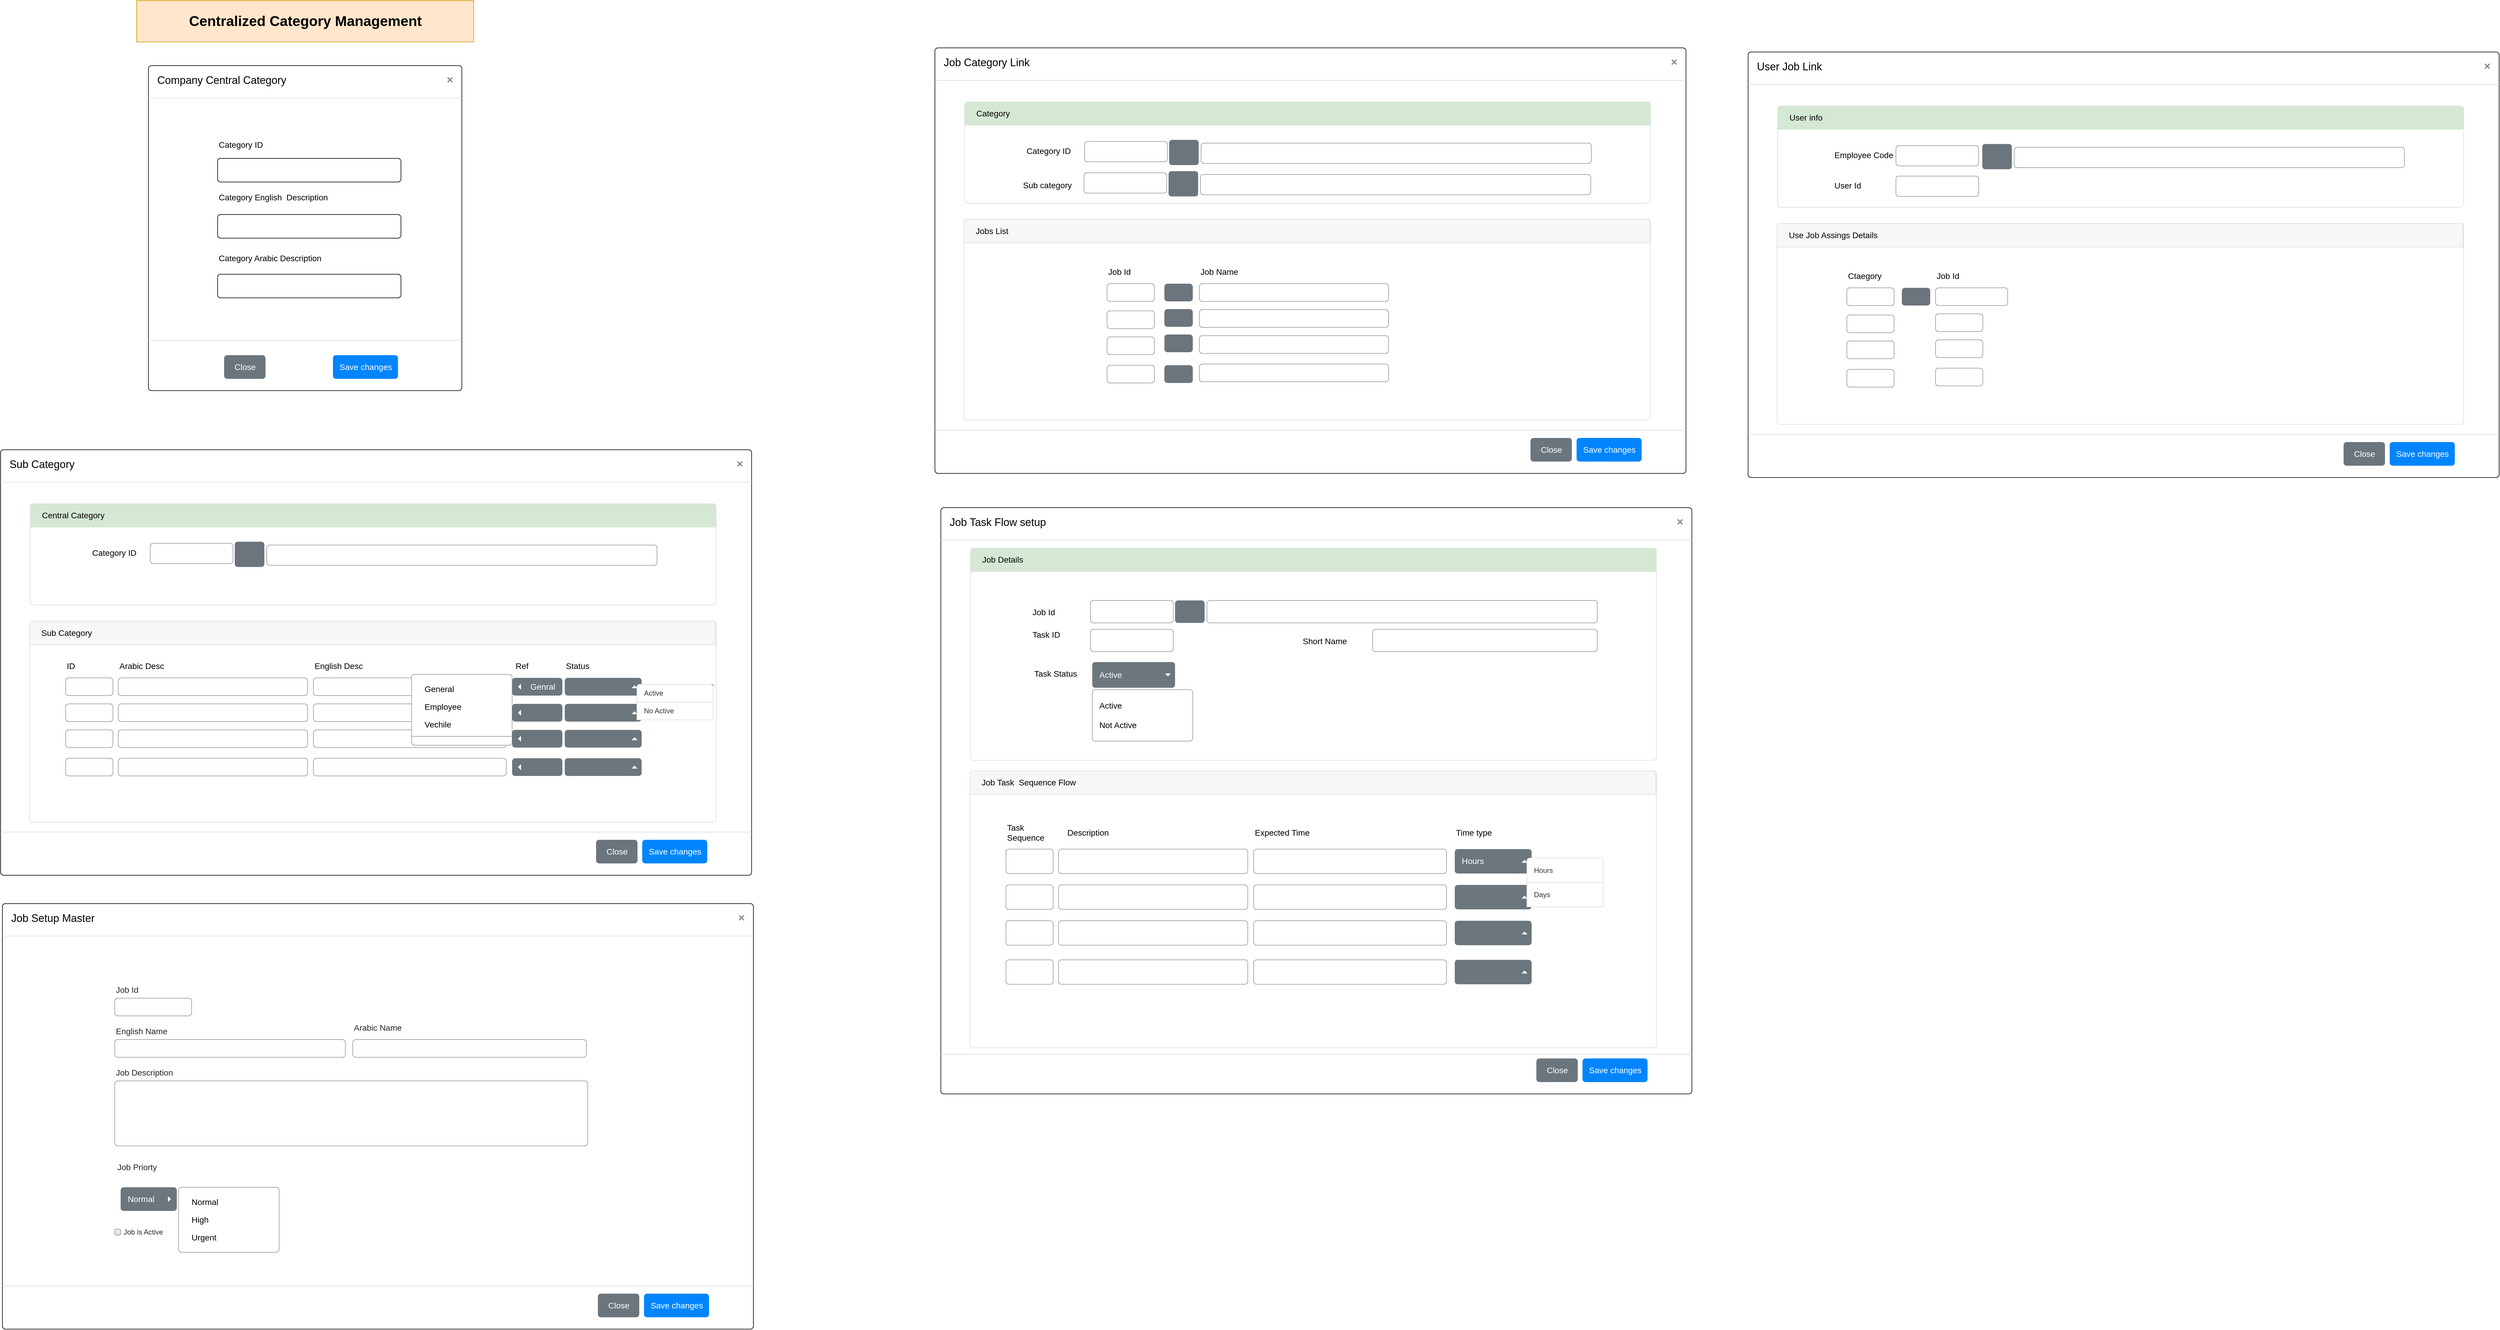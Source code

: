 <mxfile version="24.7.8">
  <diagram name="Page-1" id="03018318-947c-dd8e-b7a3-06fadd420f32">
    <mxGraphModel dx="2103" dy="1277" grid="1" gridSize="10" guides="1" tooltips="1" connect="1" arrows="1" fold="1" page="1" pageScale="1" pageWidth="4681" pageHeight="3300" background="#ffffff" math="0" shadow="0">
      <root>
        <mxCell id="0" />
        <mxCell id="1" parent="0" />
        <mxCell id="wYJrxyhoSdgwNmsz03KT-26" value="Centralized Category Management" style="text;strokeColor=#d79b00;fillColor=#ffe6cc;html=1;fontSize=24;fontStyle=1;verticalAlign=middle;align=center;rounded=0;shadow=0;" vertex="1" parent="1">
          <mxGeometry x="410" y="150" width="570" height="70" as="geometry" />
        </mxCell>
        <mxCell id="wYJrxyhoSdgwNmsz03KT-28" value="Company Central Category" style="html=1;shadow=0;dashed=0;shape=mxgraph.bootstrap.rrect;rSize=5;html=1;whiteSpace=wrap;verticalAlign=top;align=left;fontSize=18;spacing=15;spacingTop=-5;" vertex="1" parent="1">
          <mxGeometry x="430" y="260" width="530" height="550" as="geometry" />
        </mxCell>
        <mxCell id="wYJrxyhoSdgwNmsz03KT-29" value="" style="shape=line;strokeColor=#dddddd;resizeWidth=1;" vertex="1" parent="wYJrxyhoSdgwNmsz03KT-28">
          <mxGeometry width="530" height="10" relative="1" as="geometry">
            <mxPoint y="50" as="offset" />
          </mxGeometry>
        </mxCell>
        <mxCell id="wYJrxyhoSdgwNmsz03KT-30" value="" style="html=1;shadow=0;dashed=0;shape=mxgraph.bootstrap.x;strokeColor=#868686;strokeWidth=2;" vertex="1" parent="wYJrxyhoSdgwNmsz03KT-28">
          <mxGeometry x="1" width="8" height="8" relative="1" as="geometry">
            <mxPoint x="-24" y="20" as="offset" />
          </mxGeometry>
        </mxCell>
        <mxCell id="wYJrxyhoSdgwNmsz03KT-32" value="" style="shape=line;strokeColor=#dddddd;resizeWidth=1;" vertex="1" parent="wYJrxyhoSdgwNmsz03KT-28">
          <mxGeometry width="530" height="10" relative="1" as="geometry">
            <mxPoint y="460" as="offset" />
          </mxGeometry>
        </mxCell>
        <mxCell id="wYJrxyhoSdgwNmsz03KT-33" value="Save changes" style="html=1;shadow=0;dashed=0;shape=mxgraph.bootstrap.rrect;rSize=5;fillColor=#0085FC;strokeColor=none;fontColor=#FFFFFF;fontSize=14;" vertex="1" parent="wYJrxyhoSdgwNmsz03KT-28">
          <mxGeometry x="1" y="1" width="110" height="40" relative="1" as="geometry">
            <mxPoint x="-218" y="-60" as="offset" />
          </mxGeometry>
        </mxCell>
        <mxCell id="wYJrxyhoSdgwNmsz03KT-34" value="Close" style="html=1;shadow=0;dashed=0;shape=mxgraph.bootstrap.rrect;rSize=5;fillColor=#6C757D;strokeColor=none;fontColor=#FFFFFF;fontSize=14;" vertex="1" parent="wYJrxyhoSdgwNmsz03KT-28">
          <mxGeometry x="1" y="1" width="70" height="40" relative="1" as="geometry">
            <mxPoint x="-402" y="-60" as="offset" />
          </mxGeometry>
        </mxCell>
        <mxCell id="wYJrxyhoSdgwNmsz03KT-9" value="Category ID" style="fillColor=none;strokeColor=none;align=left;fontSize=14;" vertex="1" parent="wYJrxyhoSdgwNmsz03KT-28">
          <mxGeometry x="117" y="118" width="100" height="30" as="geometry" />
        </mxCell>
        <mxCell id="wYJrxyhoSdgwNmsz03KT-10" value="" style="html=1;shadow=0;dashed=0;shape=mxgraph.bootstrap.rrect;rSize=5;align=left;spacing=15;fontSize=14;" vertex="1" parent="wYJrxyhoSdgwNmsz03KT-28">
          <mxGeometry x="117" y="157" width="310" height="40" as="geometry" />
        </mxCell>
        <mxCell id="wYJrxyhoSdgwNmsz03KT-11" value="Category English  Description" style="fillColor=none;strokeColor=none;align=left;fontSize=14;" vertex="1" parent="wYJrxyhoSdgwNmsz03KT-28">
          <mxGeometry x="117" y="207" width="310" height="30" as="geometry" />
        </mxCell>
        <mxCell id="wYJrxyhoSdgwNmsz03KT-16" value="" style="html=1;shadow=0;dashed=0;shape=mxgraph.bootstrap.rrect;rSize=5;align=left;spacing=15;fontSize=14;" vertex="1" parent="wYJrxyhoSdgwNmsz03KT-28">
          <mxGeometry x="117" y="252" width="310" height="40" as="geometry" />
        </mxCell>
        <mxCell id="wYJrxyhoSdgwNmsz03KT-27" value="" style="html=1;shadow=0;dashed=0;shape=mxgraph.bootstrap.rrect;rSize=5;align=left;spacing=15;fontSize=14;" vertex="1" parent="wYJrxyhoSdgwNmsz03KT-28">
          <mxGeometry x="117" y="353" width="310" height="40" as="geometry" />
        </mxCell>
        <mxCell id="wYJrxyhoSdgwNmsz03KT-36" value="Category Arabic Description" style="fillColor=none;strokeColor=none;align=left;fontSize=14;" vertex="1" parent="wYJrxyhoSdgwNmsz03KT-28">
          <mxGeometry x="117" y="310" width="310" height="30" as="geometry" />
        </mxCell>
        <mxCell id="wYJrxyhoSdgwNmsz03KT-37" value="Sub Category" style="html=1;shadow=0;dashed=0;shape=mxgraph.bootstrap.rrect;rSize=5;html=1;whiteSpace=wrap;verticalAlign=top;align=left;fontSize=18;spacing=15;spacingTop=-5;" vertex="1" parent="1">
          <mxGeometry x="180" y="910" width="1270" height="720" as="geometry" />
        </mxCell>
        <mxCell id="wYJrxyhoSdgwNmsz03KT-38" value="" style="shape=line;strokeColor=#dddddd;resizeWidth=1;" vertex="1" parent="wYJrxyhoSdgwNmsz03KT-37">
          <mxGeometry width="1270" height="10" relative="1" as="geometry">
            <mxPoint y="50" as="offset" />
          </mxGeometry>
        </mxCell>
        <mxCell id="wYJrxyhoSdgwNmsz03KT-39" value="" style="html=1;shadow=0;dashed=0;shape=mxgraph.bootstrap.x;strokeColor=#868686;strokeWidth=2;" vertex="1" parent="wYJrxyhoSdgwNmsz03KT-37">
          <mxGeometry x="1" width="8" height="8" relative="1" as="geometry">
            <mxPoint x="-24" y="20" as="offset" />
          </mxGeometry>
        </mxCell>
        <mxCell id="wYJrxyhoSdgwNmsz03KT-40" value="" style="shape=line;strokeColor=#dddddd;resizeWidth=1;" vertex="1" parent="wYJrxyhoSdgwNmsz03KT-37">
          <mxGeometry width="1270" height="10" relative="1" as="geometry">
            <mxPoint y="642" as="offset" />
          </mxGeometry>
        </mxCell>
        <mxCell id="wYJrxyhoSdgwNmsz03KT-41" value="Save changes" style="html=1;shadow=0;dashed=0;shape=mxgraph.bootstrap.rrect;rSize=5;fillColor=#0085FC;strokeColor=none;fontColor=#FFFFFF;fontSize=14;" vertex="1" parent="wYJrxyhoSdgwNmsz03KT-37">
          <mxGeometry x="1" y="1" width="110" height="40" relative="1" as="geometry">
            <mxPoint x="-185" y="-60" as="offset" />
          </mxGeometry>
        </mxCell>
        <mxCell id="wYJrxyhoSdgwNmsz03KT-42" value="Close" style="html=1;shadow=0;dashed=0;shape=mxgraph.bootstrap.rrect;rSize=5;fillColor=#6C757D;strokeColor=none;fontColor=#FFFFFF;fontSize=14;" vertex="1" parent="wYJrxyhoSdgwNmsz03KT-37">
          <mxGeometry x="1" y="1" width="70" height="40" relative="1" as="geometry">
            <mxPoint x="-263" y="-60" as="offset" />
          </mxGeometry>
        </mxCell>
        <mxCell id="wYJrxyhoSdgwNmsz03KT-60" value="" style="html=1;shadow=0;dashed=0;shape=mxgraph.bootstrap.rrect;rSize=5;strokeColor=#DFDFDF;html=1;whiteSpace=wrap;fillColor=#FFFFFF;fontColor=#000000;" vertex="1" parent="wYJrxyhoSdgwNmsz03KT-37">
          <mxGeometry x="50" y="91.429" width="1160" height="171.429" as="geometry" />
        </mxCell>
        <mxCell id="wYJrxyhoSdgwNmsz03KT-61" value="Central Category" style="html=1;shadow=0;dashed=0;shape=mxgraph.bootstrap.topButton;strokeColor=none;fillColor=#d5e8d4;rSize=5;perimeter=none;whiteSpace=wrap;resizeWidth=1;align=left;spacing=20;fontSize=14;" vertex="1" parent="wYJrxyhoSdgwNmsz03KT-60">
          <mxGeometry width="1160" height="40" relative="1" as="geometry" />
        </mxCell>
        <mxCell id="wYJrxyhoSdgwNmsz03KT-64" value="" style="html=1;shadow=0;dashed=0;shape=mxgraph.bootstrap.rrect;rSize=5;fillColor=none;strokeColor=#999999;align=left;spacing=15;fontSize=14;fontColor=#6C767D;" vertex="1" parent="wYJrxyhoSdgwNmsz03KT-60">
          <mxGeometry x="203" y="67" width="140" height="34.286" as="geometry" />
        </mxCell>
        <mxCell id="wYJrxyhoSdgwNmsz03KT-68" value="Category ID" style="fillColor=none;strokeColor=none;align=left;fontSize=14;" vertex="1" parent="wYJrxyhoSdgwNmsz03KT-60">
          <mxGeometry x="103" y="67.001" width="100" height="30" as="geometry" />
        </mxCell>
        <mxCell id="wYJrxyhoSdgwNmsz03KT-69" value="" style="html=1;shadow=0;dashed=0;shape=mxgraph.bootstrap.rrect;rSize=5;fillColor=#6C757D;strokeColor=none;fontColor=#FFFFFF;fontSize=14;" vertex="1" parent="wYJrxyhoSdgwNmsz03KT-60">
          <mxGeometry x="346" y="64.14" width="50" height="42.86" as="geometry" />
        </mxCell>
        <mxCell id="wYJrxyhoSdgwNmsz03KT-70" value="" style="html=1;shadow=0;dashed=0;shape=mxgraph.bootstrap.rrect;rSize=5;fillColor=none;strokeColor=#999999;align=left;spacing=15;fontSize=14;fontColor=#6C767D;" vertex="1" parent="wYJrxyhoSdgwNmsz03KT-60">
          <mxGeometry x="400" y="69.85" width="660" height="34.29" as="geometry" />
        </mxCell>
        <mxCell id="wYJrxyhoSdgwNmsz03KT-71" value="" style="html=1;shadow=0;dashed=0;shape=mxgraph.bootstrap.rrect;rSize=5;strokeColor=#DFDFDF;html=1;whiteSpace=wrap;fillColor=#FFFFFF;fontColor=#000000;" vertex="1" parent="wYJrxyhoSdgwNmsz03KT-37">
          <mxGeometry x="49" y="290" width="1161" height="340" as="geometry" />
        </mxCell>
        <mxCell id="wYJrxyhoSdgwNmsz03KT-72" value="Sub Category" style="html=1;shadow=0;dashed=0;shape=mxgraph.bootstrap.topButton;strokeColor=inherit;fillColor=#F7F7F7;rSize=5;perimeter=none;whiteSpace=wrap;resizeWidth=1;align=left;spacing=20;fontSize=14;" vertex="1" parent="wYJrxyhoSdgwNmsz03KT-71">
          <mxGeometry width="1160" height="40" relative="1" as="geometry" />
        </mxCell>
        <mxCell id="wYJrxyhoSdgwNmsz03KT-77" value="" style="html=1;shadow=0;dashed=0;shape=mxgraph.bootstrap.rrect;rSize=5;fillColor=none;strokeColor=#999999;align=left;spacing=15;fontSize=14;fontColor=#6C767D;noLabel=0;" vertex="1" parent="wYJrxyhoSdgwNmsz03KT-71">
          <mxGeometry x="150" y="96" width="320" height="30" as="geometry" />
        </mxCell>
        <mxCell id="wYJrxyhoSdgwNmsz03KT-78" value="" style="html=1;shadow=0;dashed=0;shape=mxgraph.bootstrap.rrect;rSize=5;fillColor=none;strokeColor=#999999;align=left;spacing=15;fontSize=14;fontColor=#6C767D;" vertex="1" parent="wYJrxyhoSdgwNmsz03KT-71">
          <mxGeometry x="480" y="96" width="326" height="30" as="geometry" />
        </mxCell>
        <mxCell id="wYJrxyhoSdgwNmsz03KT-82" value="" style="html=1;shadow=0;dashed=0;shape=mxgraph.bootstrap.rrect;rSize=5;fillColor=none;strokeColor=#999999;align=left;spacing=15;fontSize=14;fontColor=#6C767D;noLabel=0;" vertex="1" parent="wYJrxyhoSdgwNmsz03KT-71">
          <mxGeometry x="150" y="140" width="320" height="30" as="geometry" />
        </mxCell>
        <mxCell id="wYJrxyhoSdgwNmsz03KT-83" value="" style="html=1;shadow=0;dashed=0;shape=mxgraph.bootstrap.rrect;rSize=5;fillColor=none;strokeColor=#999999;align=left;spacing=15;fontSize=14;fontColor=#6C767D;noLabel=0;" vertex="1" parent="wYJrxyhoSdgwNmsz03KT-71">
          <mxGeometry x="150" y="184" width="320" height="30" as="geometry" />
        </mxCell>
        <mxCell id="wYJrxyhoSdgwNmsz03KT-84" value="" style="html=1;shadow=0;dashed=0;shape=mxgraph.bootstrap.rrect;rSize=5;fillColor=none;strokeColor=#999999;align=left;spacing=15;fontSize=14;fontColor=#6C767D;noLabel=0;" vertex="1" parent="wYJrxyhoSdgwNmsz03KT-71">
          <mxGeometry x="150" y="232" width="320" height="30" as="geometry" />
        </mxCell>
        <mxCell id="wYJrxyhoSdgwNmsz03KT-85" value="" style="html=1;shadow=0;dashed=0;shape=mxgraph.bootstrap.rrect;rSize=5;fillColor=none;strokeColor=#999999;align=left;spacing=15;fontSize=14;fontColor=#6C767D;" vertex="1" parent="wYJrxyhoSdgwNmsz03KT-71">
          <mxGeometry x="480" y="140" width="326" height="30" as="geometry" />
        </mxCell>
        <mxCell id="wYJrxyhoSdgwNmsz03KT-86" value="" style="html=1;shadow=0;dashed=0;shape=mxgraph.bootstrap.rrect;rSize=5;fillColor=none;strokeColor=#999999;align=left;spacing=15;fontSize=14;fontColor=#6C767D;" vertex="1" parent="wYJrxyhoSdgwNmsz03KT-71">
          <mxGeometry x="480" y="184" width="326" height="30" as="geometry" />
        </mxCell>
        <mxCell id="wYJrxyhoSdgwNmsz03KT-87" value="" style="html=1;shadow=0;dashed=0;shape=mxgraph.bootstrap.rrect;rSize=5;fillColor=none;strokeColor=#999999;align=left;spacing=15;fontSize=14;fontColor=#6C767D;" vertex="1" parent="wYJrxyhoSdgwNmsz03KT-71">
          <mxGeometry x="480" y="232" width="326" height="30" as="geometry" />
        </mxCell>
        <mxCell id="wYJrxyhoSdgwNmsz03KT-88" value="" style="html=1;shadow=0;dashed=0;shape=mxgraph.bootstrap.rrect;rSize=5;fillColor=none;strokeColor=#999999;align=left;spacing=15;fontSize=14;fontColor=#6C767D;noLabel=0;" vertex="1" parent="wYJrxyhoSdgwNmsz03KT-71">
          <mxGeometry x="61" y="96" width="80" height="30" as="geometry" />
        </mxCell>
        <mxCell id="wYJrxyhoSdgwNmsz03KT-89" value="" style="html=1;shadow=0;dashed=0;shape=mxgraph.bootstrap.rrect;rSize=5;fillColor=none;strokeColor=#999999;align=left;spacing=15;fontSize=14;fontColor=#6C767D;noLabel=0;" vertex="1" parent="wYJrxyhoSdgwNmsz03KT-71">
          <mxGeometry x="61" y="140" width="80" height="30" as="geometry" />
        </mxCell>
        <mxCell id="wYJrxyhoSdgwNmsz03KT-90" value="" style="html=1;shadow=0;dashed=0;shape=mxgraph.bootstrap.rrect;rSize=5;fillColor=none;strokeColor=#999999;align=left;spacing=15;fontSize=14;fontColor=#6C767D;noLabel=0;" vertex="1" parent="wYJrxyhoSdgwNmsz03KT-71">
          <mxGeometry x="61" y="184" width="80" height="30" as="geometry" />
        </mxCell>
        <mxCell id="wYJrxyhoSdgwNmsz03KT-91" value="" style="html=1;shadow=0;dashed=0;shape=mxgraph.bootstrap.rrect;rSize=5;fillColor=none;strokeColor=#999999;align=left;spacing=15;fontSize=14;fontColor=#6C767D;noLabel=0;" vertex="1" parent="wYJrxyhoSdgwNmsz03KT-71">
          <mxGeometry x="61" y="232" width="80" height="30" as="geometry" />
        </mxCell>
        <mxCell id="wYJrxyhoSdgwNmsz03KT-92" value="ID" style="fillColor=none;strokeColor=none;align=left;fontSize=14;" vertex="1" parent="wYJrxyhoSdgwNmsz03KT-71">
          <mxGeometry x="61" y="60.0" width="80" height="30" as="geometry" />
        </mxCell>
        <mxCell id="wYJrxyhoSdgwNmsz03KT-93" value="Arabic Desc" style="fillColor=none;strokeColor=none;align=left;fontSize=14;" vertex="1" parent="wYJrxyhoSdgwNmsz03KT-71">
          <mxGeometry x="150" y="60.0" width="320" height="30" as="geometry" />
        </mxCell>
        <mxCell id="wYJrxyhoSdgwNmsz03KT-94" value="English Desc" style="fillColor=none;strokeColor=none;align=left;fontSize=14;" vertex="1" parent="wYJrxyhoSdgwNmsz03KT-71">
          <mxGeometry x="480" y="60.0" width="320" height="30" as="geometry" />
        </mxCell>
        <mxCell id="wYJrxyhoSdgwNmsz03KT-95" value="" style="html=1;shadow=0;dashed=0;shape=mxgraph.bootstrap.rrect;rSize=5;strokeColor=none;strokeWidth=1;fillColor=#6C767D;fontColor=#ffffff;whiteSpace=wrap;align=left;verticalAlign=middle;fontStyle=0;fontSize=14;spacingLeft=10;" vertex="1" parent="wYJrxyhoSdgwNmsz03KT-71">
          <mxGeometry x="905" y="96" width="130" height="30" as="geometry" />
        </mxCell>
        <mxCell id="wYJrxyhoSdgwNmsz03KT-96" value="" style="shape=triangle;direction=north;fillColor=#ffffff;strokeColor=none;perimeter=none;" vertex="1" parent="wYJrxyhoSdgwNmsz03KT-95">
          <mxGeometry x="1" y="0.5" width="10" height="5" relative="1" as="geometry">
            <mxPoint x="-17" y="-2.5" as="offset" />
          </mxGeometry>
        </mxCell>
        <mxCell id="wYJrxyhoSdgwNmsz03KT-97" value="" style="html=1;shadow=0;dashed=0;shape=mxgraph.bootstrap.rrect;rSize=5;strokeColor=none;strokeWidth=1;fillColor=#6C767D;fontColor=#ffffff;whiteSpace=wrap;align=left;verticalAlign=middle;fontStyle=0;fontSize=14;spacingLeft=10;" vertex="1" parent="wYJrxyhoSdgwNmsz03KT-71">
          <mxGeometry x="905" y="140" width="130" height="30" as="geometry" />
        </mxCell>
        <mxCell id="wYJrxyhoSdgwNmsz03KT-98" value="" style="shape=triangle;direction=north;fillColor=#ffffff;strokeColor=none;perimeter=none;" vertex="1" parent="wYJrxyhoSdgwNmsz03KT-97">
          <mxGeometry x="1" y="0.5" width="10" height="5" relative="1" as="geometry">
            <mxPoint x="-17" y="-2.5" as="offset" />
          </mxGeometry>
        </mxCell>
        <mxCell id="wYJrxyhoSdgwNmsz03KT-99" value="" style="html=1;shadow=0;dashed=0;shape=mxgraph.bootstrap.rrect;rSize=5;strokeColor=none;strokeWidth=1;fillColor=#6C767D;fontColor=#ffffff;whiteSpace=wrap;align=left;verticalAlign=middle;fontStyle=0;fontSize=14;spacingLeft=10;" vertex="1" parent="wYJrxyhoSdgwNmsz03KT-71">
          <mxGeometry x="905" y="184" width="130" height="30" as="geometry" />
        </mxCell>
        <mxCell id="wYJrxyhoSdgwNmsz03KT-100" value="" style="shape=triangle;direction=north;fillColor=#ffffff;strokeColor=none;perimeter=none;" vertex="1" parent="wYJrxyhoSdgwNmsz03KT-99">
          <mxGeometry x="1" y="0.5" width="10" height="5" relative="1" as="geometry">
            <mxPoint x="-17" y="-2.5" as="offset" />
          </mxGeometry>
        </mxCell>
        <mxCell id="wYJrxyhoSdgwNmsz03KT-101" value="" style="html=1;shadow=0;dashed=0;shape=mxgraph.bootstrap.rrect;rSize=5;strokeColor=none;strokeWidth=1;fillColor=#6C767D;fontColor=#ffffff;whiteSpace=wrap;align=left;verticalAlign=middle;fontStyle=0;fontSize=14;spacingLeft=10;" vertex="1" parent="wYJrxyhoSdgwNmsz03KT-71">
          <mxGeometry x="905" y="232" width="130" height="30" as="geometry" />
        </mxCell>
        <mxCell id="wYJrxyhoSdgwNmsz03KT-102" value="" style="shape=triangle;direction=north;fillColor=#ffffff;strokeColor=none;perimeter=none;" vertex="1" parent="wYJrxyhoSdgwNmsz03KT-101">
          <mxGeometry x="1" y="0.5" width="10" height="5" relative="1" as="geometry">
            <mxPoint x="-17" y="-2.5" as="offset" />
          </mxGeometry>
        </mxCell>
        <mxCell id="wYJrxyhoSdgwNmsz03KT-103" value="Status" style="fillColor=none;strokeColor=none;align=left;fontSize=14;" vertex="1" parent="wYJrxyhoSdgwNmsz03KT-71">
          <mxGeometry x="905" y="60.0" width="130" height="30" as="geometry" />
        </mxCell>
        <mxCell id="wYJrxyhoSdgwNmsz03KT-104" value="" style="swimlane;fontStyle=0;childLayout=stackLayout;horizontal=1;startSize=0;horizontalStack=0;resizeParent=1;resizeParentMax=0;resizeLast=0;collapsible=0;marginBottom=0;whiteSpace=wrap;html=1;fillColor=#D4E1F5;strokeColor=#6c8ebf;gradientColor=none;" vertex="1" parent="wYJrxyhoSdgwNmsz03KT-71">
          <mxGeometry x="1027" y="107" width="129" height="60" as="geometry" />
        </mxCell>
        <mxCell id="wYJrxyhoSdgwNmsz03KT-105" value="Active" style="text;strokeColor=#DFDFDF;fillColor=#FFFFFF;align=left;verticalAlign=middle;spacingLeft=10;spacingRight=10;overflow=hidden;points=[[0,0.5],[1,0.5]];portConstraint=eastwest;rotatable=0;whiteSpace=wrap;html=1;shape=mxgraph.bootstrap.topButton;rSize=5;fontColor=#333333;" vertex="1" parent="wYJrxyhoSdgwNmsz03KT-104">
          <mxGeometry width="129" height="30" as="geometry" />
        </mxCell>
        <mxCell id="wYJrxyhoSdgwNmsz03KT-106" value="No Active" style="text;strokeColor=#DFDFDF;fillColor=#FFFFFF;align=left;verticalAlign=middle;spacingLeft=10;spacingRight=10;overflow=hidden;points=[[0,0.5],[1,0.5]];portConstraint=eastwest;rotatable=0;whiteSpace=wrap;html=1;rSize=5;fontColor=#333333;" vertex="1" parent="wYJrxyhoSdgwNmsz03KT-104">
          <mxGeometry y="30" width="129" height="30" as="geometry" />
        </mxCell>
        <mxCell id="wYJrxyhoSdgwNmsz03KT-321" value="Ref " style="fillColor=none;strokeColor=none;align=left;fontSize=14;" vertex="1" parent="wYJrxyhoSdgwNmsz03KT-71">
          <mxGeometry x="820" y="60" width="69" height="30" as="geometry" />
        </mxCell>
        <mxCell id="wYJrxyhoSdgwNmsz03KT-330" value="Genral" style="html=1;shadow=0;dashed=0;shape=mxgraph.bootstrap.rrect;rSize=5;strokeColor=none;strokeWidth=1;fillColor=#6C767D;fontColor=#ffffff;whiteSpace=wrap;align=right;verticalAlign=middle;fontStyle=0;fontSize=14;spacingRight=10;" vertex="1" parent="wYJrxyhoSdgwNmsz03KT-71">
          <mxGeometry x="816" y="96" width="85" height="30" as="geometry" />
        </mxCell>
        <mxCell id="wYJrxyhoSdgwNmsz03KT-331" value="" style="shape=triangle;direction=west;fillColor=#ffffff;strokeColor=none;perimeter=none;" vertex="1" parent="wYJrxyhoSdgwNmsz03KT-330">
          <mxGeometry y="0.5" width="5" height="10" relative="1" as="geometry">
            <mxPoint x="10" y="-5" as="offset" />
          </mxGeometry>
        </mxCell>
        <mxCell id="wYJrxyhoSdgwNmsz03KT-332" value="" style="swimlane;container=1;shape=mxgraph.bootstrap.rrect;rSize=5;strokeColor=#999999;fillColor=#ffffff;fontStyle=0;childLayout=stackLayout;horizontal=1;startSize=0;horizontalStack=0;resizeParent=1;resizeParentMax=0;resizeLast=0;collapsible=0;marginBottom=0;whiteSpace=wrap;html=1;marginTop=10;marginBottom=10;" vertex="1" parent="wYJrxyhoSdgwNmsz03KT-71">
          <mxGeometry x="646" y="90" width="170" height="120" as="geometry" />
        </mxCell>
        <mxCell id="wYJrxyhoSdgwNmsz03KT-333" value="General" style="text;align=left;verticalAlign=middle;spacingLeft=20;spacingRight=10;overflow=hidden;points=[[0,0.5],[1,0.5]];portConstraint=eastwest;rotatable=0;whiteSpace=wrap;html=1;fontColor=inherit;fontSize=14;fontStyle=0;" vertex="1" parent="wYJrxyhoSdgwNmsz03KT-332">
          <mxGeometry y="10" width="170" height="30" as="geometry" />
        </mxCell>
        <mxCell id="wYJrxyhoSdgwNmsz03KT-334" value="Employee" style="text;align=left;verticalAlign=middle;spacingLeft=20;spacingRight=10;overflow=hidden;points=[[0,0.5],[1,0.5]];portConstraint=eastwest;rotatable=0;whiteSpace=wrap;html=1;fontColor=inherit;fontSize=14;fontStyle=0;" vertex="1" parent="wYJrxyhoSdgwNmsz03KT-332">
          <mxGeometry y="40" width="170" height="30" as="geometry" />
        </mxCell>
        <mxCell id="wYJrxyhoSdgwNmsz03KT-335" value="Vechile" style="text;align=left;verticalAlign=middle;spacingLeft=20;spacingRight=10;overflow=hidden;points=[[0,0.5],[1,0.5]];portConstraint=eastwest;rotatable=0;whiteSpace=wrap;html=1;fontColor=inherit;fontSize=14;fontStyle=0;" vertex="1" parent="wYJrxyhoSdgwNmsz03KT-332">
          <mxGeometry y="70" width="170" height="30" as="geometry" />
        </mxCell>
        <mxCell id="wYJrxyhoSdgwNmsz03KT-336" value="" style="text;shape=line;strokeColor=inherit;align=center;verticalAlign=middle;spacingLeft=20;spacingRight=10;overflow=hidden;points=[[0,0.5],[1,0.5]];portConstraint=eastwest;rotatable=0;whiteSpace=wrap;html=1;fontColor=inherit;" vertex="1" parent="wYJrxyhoSdgwNmsz03KT-332">
          <mxGeometry y="100" width="170" height="10" as="geometry" />
        </mxCell>
        <mxCell id="wYJrxyhoSdgwNmsz03KT-340" value="" style="html=1;shadow=0;dashed=0;shape=mxgraph.bootstrap.rrect;rSize=5;strokeColor=none;strokeWidth=1;fillColor=#6C767D;fontColor=#ffffff;whiteSpace=wrap;align=right;verticalAlign=middle;fontStyle=0;fontSize=14;spacingRight=10;" vertex="1" parent="wYJrxyhoSdgwNmsz03KT-71">
          <mxGeometry x="816" y="184" width="85" height="30" as="geometry" />
        </mxCell>
        <mxCell id="wYJrxyhoSdgwNmsz03KT-341" value="" style="shape=triangle;direction=west;fillColor=#ffffff;strokeColor=none;perimeter=none;" vertex="1" parent="wYJrxyhoSdgwNmsz03KT-340">
          <mxGeometry y="0.5" width="5" height="10" relative="1" as="geometry">
            <mxPoint x="10" y="-5" as="offset" />
          </mxGeometry>
        </mxCell>
        <mxCell id="wYJrxyhoSdgwNmsz03KT-342" value="" style="html=1;shadow=0;dashed=0;shape=mxgraph.bootstrap.rrect;rSize=5;strokeColor=none;strokeWidth=1;fillColor=#6C767D;fontColor=#ffffff;whiteSpace=wrap;align=right;verticalAlign=middle;fontStyle=0;fontSize=14;spacingRight=10;" vertex="1" parent="wYJrxyhoSdgwNmsz03KT-71">
          <mxGeometry x="816" y="232" width="85" height="30" as="geometry" />
        </mxCell>
        <mxCell id="wYJrxyhoSdgwNmsz03KT-343" value="" style="shape=triangle;direction=west;fillColor=#ffffff;strokeColor=none;perimeter=none;" vertex="1" parent="wYJrxyhoSdgwNmsz03KT-342">
          <mxGeometry y="0.5" width="5" height="10" relative="1" as="geometry">
            <mxPoint x="10" y="-5" as="offset" />
          </mxGeometry>
        </mxCell>
        <mxCell id="wYJrxyhoSdgwNmsz03KT-112" value="Job Setup Master" style="html=1;shadow=0;dashed=0;shape=mxgraph.bootstrap.rrect;rSize=5;html=1;whiteSpace=wrap;verticalAlign=top;align=left;fontSize=18;spacing=15;spacingTop=-5;" vertex="1" parent="1">
          <mxGeometry x="183" y="1678" width="1270" height="720" as="geometry" />
        </mxCell>
        <mxCell id="wYJrxyhoSdgwNmsz03KT-113" value="" style="shape=line;strokeColor=#dddddd;resizeWidth=1;" vertex="1" parent="wYJrxyhoSdgwNmsz03KT-112">
          <mxGeometry width="1270" height="10" relative="1" as="geometry">
            <mxPoint y="50" as="offset" />
          </mxGeometry>
        </mxCell>
        <mxCell id="wYJrxyhoSdgwNmsz03KT-114" value="" style="html=1;shadow=0;dashed=0;shape=mxgraph.bootstrap.x;strokeColor=#868686;strokeWidth=2;" vertex="1" parent="wYJrxyhoSdgwNmsz03KT-112">
          <mxGeometry x="1" width="8" height="8" relative="1" as="geometry">
            <mxPoint x="-24" y="20" as="offset" />
          </mxGeometry>
        </mxCell>
        <mxCell id="wYJrxyhoSdgwNmsz03KT-115" value="" style="shape=line;strokeColor=#dddddd;resizeWidth=1;" vertex="1" parent="wYJrxyhoSdgwNmsz03KT-112">
          <mxGeometry width="1270" height="10" relative="1" as="geometry">
            <mxPoint y="642" as="offset" />
          </mxGeometry>
        </mxCell>
        <mxCell id="wYJrxyhoSdgwNmsz03KT-116" value="Save changes" style="html=1;shadow=0;dashed=0;shape=mxgraph.bootstrap.rrect;rSize=5;fillColor=#0085FC;strokeColor=none;fontColor=#FFFFFF;fontSize=14;" vertex="1" parent="wYJrxyhoSdgwNmsz03KT-112">
          <mxGeometry x="1" y="1" width="110" height="40" relative="1" as="geometry">
            <mxPoint x="-185" y="-60" as="offset" />
          </mxGeometry>
        </mxCell>
        <mxCell id="wYJrxyhoSdgwNmsz03KT-117" value="Close" style="html=1;shadow=0;dashed=0;shape=mxgraph.bootstrap.rrect;rSize=5;fillColor=#6C757D;strokeColor=none;fontColor=#FFFFFF;fontSize=14;" vertex="1" parent="wYJrxyhoSdgwNmsz03KT-112">
          <mxGeometry x="1" y="1" width="70" height="40" relative="1" as="geometry">
            <mxPoint x="-263" y="-60" as="offset" />
          </mxGeometry>
        </mxCell>
        <mxCell id="wYJrxyhoSdgwNmsz03KT-163" value="Job Id" style="fillColor=none;strokeColor=none;align=left;fontSize=14;fontColor=#212529;" vertex="1" parent="wYJrxyhoSdgwNmsz03KT-112">
          <mxGeometry x="190" y="130" width="400" height="30" as="geometry" />
        </mxCell>
        <mxCell id="wYJrxyhoSdgwNmsz03KT-164" value="" style="html=1;shadow=0;dashed=0;shape=mxgraph.bootstrap.rrect;rSize=5;fillColor=none;strokeColor=#999999;align=left;spacing=15;fontSize=14;fontColor=#6C767D;" vertex="1" parent="wYJrxyhoSdgwNmsz03KT-112">
          <mxGeometry x="190" y="160" width="130" height="30" as="geometry" />
        </mxCell>
        <mxCell id="wYJrxyhoSdgwNmsz03KT-165" value="Arabic Name" style="fillColor=none;strokeColor=none;align=left;fontSize=14;fontColor=#212529;" vertex="1" parent="wYJrxyhoSdgwNmsz03KT-112">
          <mxGeometry x="592.5" y="194" width="400" height="30" as="geometry" />
        </mxCell>
        <mxCell id="wYJrxyhoSdgwNmsz03KT-166" value="" style="html=1;shadow=0;dashed=0;shape=mxgraph.bootstrap.rrect;rSize=5;fillColor=none;strokeColor=#999999;align=left;spacing=15;fontSize=14;fontColor=#6C767D;" vertex="1" parent="wYJrxyhoSdgwNmsz03KT-112">
          <mxGeometry x="592.5" y="230" width="395" height="30" as="geometry" />
        </mxCell>
        <mxCell id="wYJrxyhoSdgwNmsz03KT-167" value="English Name" style="fillColor=none;strokeColor=none;align=left;fontSize=14;fontColor=#212529;" vertex="1" parent="wYJrxyhoSdgwNmsz03KT-112">
          <mxGeometry x="190" y="200" width="390" height="30" as="geometry" />
        </mxCell>
        <mxCell id="wYJrxyhoSdgwNmsz03KT-168" value="" style="html=1;shadow=0;dashed=0;shape=mxgraph.bootstrap.rrect;rSize=5;fillColor=none;strokeColor=#999999;align=left;spacing=15;fontSize=14;fontColor=#6C767D;" vertex="1" parent="wYJrxyhoSdgwNmsz03KT-112">
          <mxGeometry x="190" y="230" width="390" height="30" as="geometry" />
        </mxCell>
        <mxCell id="wYJrxyhoSdgwNmsz03KT-169" value="Job Description" style="fillColor=none;strokeColor=none;align=left;fontSize=14;fontColor=#212529;" vertex="1" parent="wYJrxyhoSdgwNmsz03KT-112">
          <mxGeometry x="190" y="270" width="390" height="30" as="geometry" />
        </mxCell>
        <mxCell id="wYJrxyhoSdgwNmsz03KT-170" value="" style="html=1;shadow=0;dashed=0;shape=mxgraph.bootstrap.rrect;rSize=5;fillColor=none;strokeColor=#999999;align=left;spacing=15;fontSize=14;fontColor=#6C767D;" vertex="1" parent="wYJrxyhoSdgwNmsz03KT-112">
          <mxGeometry x="190" y="300" width="800" height="110" as="geometry" />
        </mxCell>
        <mxCell id="wYJrxyhoSdgwNmsz03KT-178" value="Job is Active" style="html=1;shadow=0;dashed=0;shape=mxgraph.bootstrap.checkbox2;labelPosition=right;verticalLabelPosition=middle;align=left;verticalAlign=middle;gradientColor=#DEDEDE;fillColor=#EDEDED;checked=0;spacing=5;strokeColor=#999999;fontColor=#212529;checkedFill=#0085FC;checkedStroke=#ffffff;" vertex="1" parent="wYJrxyhoSdgwNmsz03KT-112">
          <mxGeometry x="190" y="551" width="10" height="10" as="geometry" />
        </mxCell>
        <mxCell id="wYJrxyhoSdgwNmsz03KT-182" value="Job Priorty" style="fillColor=none;strokeColor=none;align=left;fontSize=14;fontColor=#212529;" vertex="1" parent="wYJrxyhoSdgwNmsz03KT-112">
          <mxGeometry x="192.5" y="430" width="400" height="30" as="geometry" />
        </mxCell>
        <mxCell id="wYJrxyhoSdgwNmsz03KT-183" value="Normal" style="html=1;shadow=0;dashed=0;shape=mxgraph.bootstrap.rrect;rSize=5;strokeColor=none;strokeWidth=1;fillColor=#6C767D;fontColor=#ffffff;whiteSpace=wrap;align=left;verticalAlign=middle;fontStyle=0;fontSize=14;spacingLeft=10;" vertex="1" parent="wYJrxyhoSdgwNmsz03KT-112">
          <mxGeometry x="200" y="480" width="95" height="40" as="geometry" />
        </mxCell>
        <mxCell id="wYJrxyhoSdgwNmsz03KT-184" value="" style="shape=triangle;direction=east;fillColor=#ffffff;strokeColor=none;perimeter=none;" vertex="1" parent="wYJrxyhoSdgwNmsz03KT-183">
          <mxGeometry x="1" y="0.5" width="5" height="10" relative="1" as="geometry">
            <mxPoint x="-15" y="-5" as="offset" />
          </mxGeometry>
        </mxCell>
        <mxCell id="wYJrxyhoSdgwNmsz03KT-185" value="" style="swimlane;container=1;shape=mxgraph.bootstrap.rrect;rSize=5;strokeColor=#999999;fillColor=#ffffff;fontStyle=0;childLayout=stackLayout;horizontal=1;startSize=0;horizontalStack=0;resizeParent=1;resizeParentMax=0;resizeLast=0;collapsible=0;marginBottom=0;whiteSpace=wrap;html=1;marginTop=10;marginBottom=10;" vertex="1" parent="wYJrxyhoSdgwNmsz03KT-112">
          <mxGeometry x="298" y="480" width="170" height="110" as="geometry" />
        </mxCell>
        <mxCell id="wYJrxyhoSdgwNmsz03KT-186" value="Normal" style="text;align=left;verticalAlign=middle;spacingLeft=20;spacingRight=10;overflow=hidden;points=[[0,0.5],[1,0.5]];portConstraint=eastwest;rotatable=0;whiteSpace=wrap;html=1;fontColor=inherit;fontSize=14;fontStyle=0;" vertex="1" parent="wYJrxyhoSdgwNmsz03KT-185">
          <mxGeometry y="10" width="170" height="30" as="geometry" />
        </mxCell>
        <mxCell id="wYJrxyhoSdgwNmsz03KT-187" value="High" style="text;align=left;verticalAlign=middle;spacingLeft=20;spacingRight=10;overflow=hidden;points=[[0,0.5],[1,0.5]];portConstraint=eastwest;rotatable=0;whiteSpace=wrap;html=1;fontColor=inherit;fontSize=14;fontStyle=0;" vertex="1" parent="wYJrxyhoSdgwNmsz03KT-185">
          <mxGeometry y="40" width="170" height="30" as="geometry" />
        </mxCell>
        <mxCell id="wYJrxyhoSdgwNmsz03KT-188" value="Urgent" style="text;align=left;verticalAlign=middle;spacingLeft=20;spacingRight=10;overflow=hidden;points=[[0,0.5],[1,0.5]];portConstraint=eastwest;rotatable=0;whiteSpace=wrap;html=1;fontColor=inherit;fontSize=14;fontStyle=0;" vertex="1" parent="wYJrxyhoSdgwNmsz03KT-185">
          <mxGeometry y="70" width="170" height="30" as="geometry" />
        </mxCell>
        <mxCell id="wYJrxyhoSdgwNmsz03KT-191" value="Job Category Link" style="html=1;shadow=0;dashed=0;shape=mxgraph.bootstrap.rrect;rSize=5;html=1;whiteSpace=wrap;verticalAlign=top;align=left;fontSize=18;spacing=15;spacingTop=-5;" vertex="1" parent="1">
          <mxGeometry x="1760" y="230" width="1270" height="720" as="geometry" />
        </mxCell>
        <mxCell id="wYJrxyhoSdgwNmsz03KT-192" value="" style="shape=line;strokeColor=#dddddd;resizeWidth=1;" vertex="1" parent="wYJrxyhoSdgwNmsz03KT-191">
          <mxGeometry width="1270" height="10" relative="1" as="geometry">
            <mxPoint y="50" as="offset" />
          </mxGeometry>
        </mxCell>
        <mxCell id="wYJrxyhoSdgwNmsz03KT-193" value="" style="html=1;shadow=0;dashed=0;shape=mxgraph.bootstrap.x;strokeColor=#868686;strokeWidth=2;" vertex="1" parent="wYJrxyhoSdgwNmsz03KT-191">
          <mxGeometry x="1" width="8" height="8" relative="1" as="geometry">
            <mxPoint x="-24" y="20" as="offset" />
          </mxGeometry>
        </mxCell>
        <mxCell id="wYJrxyhoSdgwNmsz03KT-194" value="" style="shape=line;strokeColor=#dddddd;resizeWidth=1;" vertex="1" parent="wYJrxyhoSdgwNmsz03KT-191">
          <mxGeometry width="1270" height="10" relative="1" as="geometry">
            <mxPoint y="642" as="offset" />
          </mxGeometry>
        </mxCell>
        <mxCell id="wYJrxyhoSdgwNmsz03KT-195" value="Save changes" style="html=1;shadow=0;dashed=0;shape=mxgraph.bootstrap.rrect;rSize=5;fillColor=#0085FC;strokeColor=none;fontColor=#FFFFFF;fontSize=14;" vertex="1" parent="wYJrxyhoSdgwNmsz03KT-191">
          <mxGeometry x="1" y="1" width="110" height="40" relative="1" as="geometry">
            <mxPoint x="-185" y="-60" as="offset" />
          </mxGeometry>
        </mxCell>
        <mxCell id="wYJrxyhoSdgwNmsz03KT-196" value="Close" style="html=1;shadow=0;dashed=0;shape=mxgraph.bootstrap.rrect;rSize=5;fillColor=#6C757D;strokeColor=none;fontColor=#FFFFFF;fontSize=14;" vertex="1" parent="wYJrxyhoSdgwNmsz03KT-191">
          <mxGeometry x="1" y="1" width="70" height="40" relative="1" as="geometry">
            <mxPoint x="-263" y="-60" as="offset" />
          </mxGeometry>
        </mxCell>
        <mxCell id="wYJrxyhoSdgwNmsz03KT-197" value="" style="html=1;shadow=0;dashed=0;shape=mxgraph.bootstrap.rrect;rSize=5;strokeColor=#DFDFDF;html=1;whiteSpace=wrap;fillColor=#FFFFFF;fontColor=#000000;" vertex="1" parent="wYJrxyhoSdgwNmsz03KT-191">
          <mxGeometry x="50" y="91.429" width="1160" height="171.429" as="geometry" />
        </mxCell>
        <mxCell id="wYJrxyhoSdgwNmsz03KT-198" value="Category" style="html=1;shadow=0;dashed=0;shape=mxgraph.bootstrap.topButton;strokeColor=none;fillColor=#d5e8d4;rSize=5;perimeter=none;whiteSpace=wrap;resizeWidth=1;align=left;spacing=20;fontSize=14;" vertex="1" parent="wYJrxyhoSdgwNmsz03KT-197">
          <mxGeometry width="1160" height="40" relative="1" as="geometry" />
        </mxCell>
        <mxCell id="wYJrxyhoSdgwNmsz03KT-199" value="" style="html=1;shadow=0;dashed=0;shape=mxgraph.bootstrap.rrect;rSize=5;fillColor=none;strokeColor=#999999;align=left;spacing=15;fontSize=14;fontColor=#6C767D;" vertex="1" parent="wYJrxyhoSdgwNmsz03KT-197">
          <mxGeometry x="203" y="67" width="140" height="34.286" as="geometry" />
        </mxCell>
        <mxCell id="wYJrxyhoSdgwNmsz03KT-200" value="Category ID" style="fillColor=none;strokeColor=none;align=left;fontSize=14;" vertex="1" parent="wYJrxyhoSdgwNmsz03KT-197">
          <mxGeometry x="103" y="67.001" width="100" height="30" as="geometry" />
        </mxCell>
        <mxCell id="wYJrxyhoSdgwNmsz03KT-201" value="" style="html=1;shadow=0;dashed=0;shape=mxgraph.bootstrap.rrect;rSize=5;fillColor=#6C757D;strokeColor=none;fontColor=#FFFFFF;fontSize=14;" vertex="1" parent="wYJrxyhoSdgwNmsz03KT-197">
          <mxGeometry x="346" y="64.14" width="50" height="42.86" as="geometry" />
        </mxCell>
        <mxCell id="wYJrxyhoSdgwNmsz03KT-202" value="" style="html=1;shadow=0;dashed=0;shape=mxgraph.bootstrap.rrect;rSize=5;fillColor=none;strokeColor=#999999;align=left;spacing=15;fontSize=14;fontColor=#6C767D;" vertex="1" parent="wYJrxyhoSdgwNmsz03KT-197">
          <mxGeometry x="400" y="69.85" width="660" height="34.29" as="geometry" />
        </mxCell>
        <mxCell id="wYJrxyhoSdgwNmsz03KT-203" value="" style="html=1;shadow=0;dashed=0;shape=mxgraph.bootstrap.rrect;rSize=5;strokeColor=#DFDFDF;html=1;whiteSpace=wrap;fillColor=#FFFFFF;fontColor=#000000;" vertex="1" parent="wYJrxyhoSdgwNmsz03KT-191">
          <mxGeometry x="49" y="290" width="1161" height="340" as="geometry" />
        </mxCell>
        <mxCell id="wYJrxyhoSdgwNmsz03KT-204" value="Jobs List" style="html=1;shadow=0;dashed=0;shape=mxgraph.bootstrap.topButton;strokeColor=inherit;fillColor=#F7F7F7;rSize=5;perimeter=none;whiteSpace=wrap;resizeWidth=1;align=left;spacing=20;fontSize=14;" vertex="1" parent="wYJrxyhoSdgwNmsz03KT-203">
          <mxGeometry width="1160" height="40" relative="1" as="geometry" />
        </mxCell>
        <mxCell id="wYJrxyhoSdgwNmsz03KT-205" value="" style="html=1;shadow=0;dashed=0;shape=mxgraph.bootstrap.rrect;rSize=5;fillColor=none;strokeColor=#999999;align=left;spacing=15;fontSize=14;fontColor=#6C767D;noLabel=0;" vertex="1" parent="wYJrxyhoSdgwNmsz03KT-203">
          <mxGeometry x="398" y="109" width="320" height="30" as="geometry" />
        </mxCell>
        <mxCell id="wYJrxyhoSdgwNmsz03KT-207" value="" style="html=1;shadow=0;dashed=0;shape=mxgraph.bootstrap.rrect;rSize=5;fillColor=none;strokeColor=#999999;align=left;spacing=15;fontSize=14;fontColor=#6C767D;noLabel=0;" vertex="1" parent="wYJrxyhoSdgwNmsz03KT-203">
          <mxGeometry x="398" y="153" width="320" height="30" as="geometry" />
        </mxCell>
        <mxCell id="wYJrxyhoSdgwNmsz03KT-208" value="" style="html=1;shadow=0;dashed=0;shape=mxgraph.bootstrap.rrect;rSize=5;fillColor=none;strokeColor=#999999;align=left;spacing=15;fontSize=14;fontColor=#6C767D;noLabel=0;" vertex="1" parent="wYJrxyhoSdgwNmsz03KT-203">
          <mxGeometry x="398" y="197" width="320" height="30" as="geometry" />
        </mxCell>
        <mxCell id="wYJrxyhoSdgwNmsz03KT-209" value="" style="html=1;shadow=0;dashed=0;shape=mxgraph.bootstrap.rrect;rSize=5;fillColor=none;strokeColor=#999999;align=left;spacing=15;fontSize=14;fontColor=#6C767D;noLabel=0;" vertex="1" parent="wYJrxyhoSdgwNmsz03KT-203">
          <mxGeometry x="398" y="245" width="320" height="30" as="geometry" />
        </mxCell>
        <mxCell id="wYJrxyhoSdgwNmsz03KT-213" value="" style="html=1;shadow=0;dashed=0;shape=mxgraph.bootstrap.rrect;rSize=5;fillColor=none;strokeColor=#999999;align=left;spacing=15;fontSize=14;fontColor=#6C767D;noLabel=0;" vertex="1" parent="wYJrxyhoSdgwNmsz03KT-203">
          <mxGeometry x="242" y="109" width="80" height="30" as="geometry" />
        </mxCell>
        <mxCell id="wYJrxyhoSdgwNmsz03KT-214" value="" style="html=1;shadow=0;dashed=0;shape=mxgraph.bootstrap.rrect;rSize=5;fillColor=none;strokeColor=#999999;align=left;spacing=15;fontSize=14;fontColor=#6C767D;noLabel=0;" vertex="1" parent="wYJrxyhoSdgwNmsz03KT-203">
          <mxGeometry x="242" y="155" width="80" height="30" as="geometry" />
        </mxCell>
        <mxCell id="wYJrxyhoSdgwNmsz03KT-215" value="" style="html=1;shadow=0;dashed=0;shape=mxgraph.bootstrap.rrect;rSize=5;fillColor=none;strokeColor=#999999;align=left;spacing=15;fontSize=14;fontColor=#6C767D;noLabel=0;" vertex="1" parent="wYJrxyhoSdgwNmsz03KT-203">
          <mxGeometry x="242" y="199" width="80" height="30" as="geometry" />
        </mxCell>
        <mxCell id="wYJrxyhoSdgwNmsz03KT-216" value="" style="html=1;shadow=0;dashed=0;shape=mxgraph.bootstrap.rrect;rSize=5;fillColor=none;strokeColor=#999999;align=left;spacing=15;fontSize=14;fontColor=#6C767D;noLabel=0;" vertex="1" parent="wYJrxyhoSdgwNmsz03KT-203">
          <mxGeometry x="242" y="247" width="80" height="30" as="geometry" />
        </mxCell>
        <mxCell id="wYJrxyhoSdgwNmsz03KT-217" value="Job Id" style="fillColor=none;strokeColor=none;align=left;fontSize=14;" vertex="1" parent="wYJrxyhoSdgwNmsz03KT-203">
          <mxGeometry x="242" y="73.0" width="80" height="30" as="geometry" />
        </mxCell>
        <mxCell id="wYJrxyhoSdgwNmsz03KT-218" value="Job Name" style="fillColor=none;strokeColor=none;align=left;fontSize=14;" vertex="1" parent="wYJrxyhoSdgwNmsz03KT-203">
          <mxGeometry x="398" y="73.0" width="320" height="30" as="geometry" />
        </mxCell>
        <mxCell id="wYJrxyhoSdgwNmsz03KT-277" value="" style="html=1;shadow=0;dashed=0;shape=mxgraph.bootstrap.rrect;rSize=5;fillColor=#6C757D;strokeColor=none;fontColor=#FFFFFF;fontSize=14;" vertex="1" parent="wYJrxyhoSdgwNmsz03KT-203">
          <mxGeometry x="339" y="109" width="48" height="30" as="geometry" />
        </mxCell>
        <mxCell id="wYJrxyhoSdgwNmsz03KT-232" value="Job Task Flow setup" style="html=1;shadow=0;dashed=0;shape=mxgraph.bootstrap.rrect;rSize=5;html=1;whiteSpace=wrap;verticalAlign=top;align=left;fontSize=18;spacing=15;spacingTop=-5;" vertex="1" parent="1">
          <mxGeometry x="1770" y="1008" width="1270" height="992" as="geometry" />
        </mxCell>
        <mxCell id="wYJrxyhoSdgwNmsz03KT-233" value="" style="shape=line;strokeColor=#dddddd;resizeWidth=1;" vertex="1" parent="wYJrxyhoSdgwNmsz03KT-232">
          <mxGeometry width="1270" height="10" relative="1" as="geometry">
            <mxPoint y="50" as="offset" />
          </mxGeometry>
        </mxCell>
        <mxCell id="wYJrxyhoSdgwNmsz03KT-234" value="" style="html=1;shadow=0;dashed=0;shape=mxgraph.bootstrap.x;strokeColor=#868686;strokeWidth=2;" vertex="1" parent="wYJrxyhoSdgwNmsz03KT-232">
          <mxGeometry x="1" width="8" height="8" relative="1" as="geometry">
            <mxPoint x="-24" y="20" as="offset" />
          </mxGeometry>
        </mxCell>
        <mxCell id="wYJrxyhoSdgwNmsz03KT-235" value="" style="shape=line;strokeColor=#dddddd;resizeWidth=1;" vertex="1" parent="wYJrxyhoSdgwNmsz03KT-232">
          <mxGeometry width="1270" height="10" relative="1" as="geometry">
            <mxPoint y="920" as="offset" />
          </mxGeometry>
        </mxCell>
        <mxCell id="wYJrxyhoSdgwNmsz03KT-236" value="Save changes" style="html=1;shadow=0;dashed=0;shape=mxgraph.bootstrap.rrect;rSize=5;fillColor=#0085FC;strokeColor=none;fontColor=#FFFFFF;fontSize=14;" vertex="1" parent="wYJrxyhoSdgwNmsz03KT-232">
          <mxGeometry x="1" y="1" width="110" height="40" relative="1" as="geometry">
            <mxPoint x="-185" y="-60" as="offset" />
          </mxGeometry>
        </mxCell>
        <mxCell id="wYJrxyhoSdgwNmsz03KT-237" value="Close" style="html=1;shadow=0;dashed=0;shape=mxgraph.bootstrap.rrect;rSize=5;fillColor=#6C757D;strokeColor=none;fontColor=#FFFFFF;fontSize=14;" vertex="1" parent="wYJrxyhoSdgwNmsz03KT-232">
          <mxGeometry x="1" y="1" width="70" height="40" relative="1" as="geometry">
            <mxPoint x="-263" y="-60" as="offset" />
          </mxGeometry>
        </mxCell>
        <mxCell id="wYJrxyhoSdgwNmsz03KT-238" value="" style="html=1;shadow=0;dashed=0;shape=mxgraph.bootstrap.rrect;rSize=5;strokeColor=#DFDFDF;html=1;whiteSpace=wrap;fillColor=#FFFFFF;fontColor=#000000;" vertex="1" parent="wYJrxyhoSdgwNmsz03KT-232">
          <mxGeometry x="50" y="68.46" width="1160" height="359.154" as="geometry" />
        </mxCell>
        <mxCell id="wYJrxyhoSdgwNmsz03KT-239" value="Job Details" style="html=1;shadow=0;dashed=0;shape=mxgraph.bootstrap.topButton;strokeColor=none;fillColor=#d5e8d4;rSize=5;perimeter=none;whiteSpace=wrap;resizeWidth=1;align=left;spacing=20;fontSize=14;" vertex="1" parent="wYJrxyhoSdgwNmsz03KT-238">
          <mxGeometry width="1160" height="40" relative="1" as="geometry" />
        </mxCell>
        <mxCell id="wYJrxyhoSdgwNmsz03KT-240" value="" style="html=1;shadow=0;dashed=0;shape=mxgraph.bootstrap.rrect;rSize=5;fillColor=none;strokeColor=#999999;align=left;spacing=15;fontSize=14;fontColor=#6C767D;" vertex="1" parent="wYJrxyhoSdgwNmsz03KT-238">
          <mxGeometry x="203" y="88.501" width="140" height="38.07" as="geometry" />
        </mxCell>
        <mxCell id="wYJrxyhoSdgwNmsz03KT-241" value="Job Id" style="fillColor=none;strokeColor=none;align=left;fontSize=14;" vertex="1" parent="wYJrxyhoSdgwNmsz03KT-238">
          <mxGeometry x="103" y="88.501" width="100" height="38.07" as="geometry" />
        </mxCell>
        <mxCell id="wYJrxyhoSdgwNmsz03KT-242" value="" style="html=1;shadow=0;dashed=0;shape=mxgraph.bootstrap.rrect;rSize=5;fillColor=#6C757D;strokeColor=none;fontColor=#FFFFFF;fontSize=14;" vertex="1" parent="wYJrxyhoSdgwNmsz03KT-238">
          <mxGeometry x="346" y="88.501" width="50" height="38.07" as="geometry" />
        </mxCell>
        <mxCell id="wYJrxyhoSdgwNmsz03KT-243" value="" style="html=1;shadow=0;dashed=0;shape=mxgraph.bootstrap.rrect;rSize=5;fillColor=none;strokeColor=#999999;align=left;spacing=15;fontSize=14;fontColor=#6C767D;" vertex="1" parent="wYJrxyhoSdgwNmsz03KT-238">
          <mxGeometry x="400" y="88.501" width="660" height="38.07" as="geometry" />
        </mxCell>
        <mxCell id="wYJrxyhoSdgwNmsz03KT-281" value="" style="html=1;shadow=0;dashed=0;shape=mxgraph.bootstrap.rrect;rSize=5;fillColor=none;strokeColor=#999999;align=left;spacing=15;fontSize=14;fontColor=#6C767D;" vertex="1" parent="wYJrxyhoSdgwNmsz03KT-238">
          <mxGeometry x="203" y="137.263" width="140" height="38.07" as="geometry" />
        </mxCell>
        <mxCell id="wYJrxyhoSdgwNmsz03KT-282" value="Task ID" style="fillColor=none;strokeColor=none;align=left;fontSize=14;" vertex="1" parent="wYJrxyhoSdgwNmsz03KT-238">
          <mxGeometry x="103" y="126.571" width="100" height="38.07" as="geometry" />
        </mxCell>
        <mxCell id="wYJrxyhoSdgwNmsz03KT-283" value="" style="html=1;shadow=0;dashed=0;shape=mxgraph.bootstrap.rrect;rSize=5;fillColor=none;strokeColor=#999999;align=left;spacing=15;fontSize=14;fontColor=#6C767D;" vertex="1" parent="wYJrxyhoSdgwNmsz03KT-238">
          <mxGeometry x="680" y="137.263" width="380" height="38.07" as="geometry" />
        </mxCell>
        <mxCell id="wYJrxyhoSdgwNmsz03KT-284" value="Short Name" style="fillColor=none;strokeColor=none;align=left;fontSize=14;" vertex="1" parent="wYJrxyhoSdgwNmsz03KT-238">
          <mxGeometry x="560" y="137.263" width="100" height="38.07" as="geometry" />
        </mxCell>
        <mxCell id="wYJrxyhoSdgwNmsz03KT-285" value="Active" style="html=1;shadow=0;dashed=0;shape=mxgraph.bootstrap.rrect;rSize=5;strokeColor=none;strokeWidth=1;fillColor=#6C767D;fontColor=#ffffff;whiteSpace=wrap;align=left;verticalAlign=middle;fontStyle=0;fontSize=14;spacingLeft=10;" vertex="1" parent="wYJrxyhoSdgwNmsz03KT-238">
          <mxGeometry x="206" y="192.733" width="140" height="43.509" as="geometry" />
        </mxCell>
        <mxCell id="wYJrxyhoSdgwNmsz03KT-286" value="" style="shape=triangle;direction=south;fillColor=#ffffff;strokeColor=none;perimeter=none;" vertex="1" parent="wYJrxyhoSdgwNmsz03KT-285">
          <mxGeometry x="1" y="0.5" width="10" height="5" relative="1" as="geometry">
            <mxPoint x="-17" y="-2.5" as="offset" />
          </mxGeometry>
        </mxCell>
        <mxCell id="wYJrxyhoSdgwNmsz03KT-287" value="" style="swimlane;container=1;shape=mxgraph.bootstrap.rrect;rSize=5;strokeColor=#999999;fillColor=#ffffff;fontStyle=0;childLayout=stackLayout;horizontal=1;startSize=0;horizontalStack=0;resizeParent=1;resizeParentMax=0;resizeLast=0;collapsible=0;marginBottom=0;whiteSpace=wrap;html=1;" vertex="1" parent="wYJrxyhoSdgwNmsz03KT-238">
          <mxGeometry x="206" y="239.505" width="170" height="87.018" as="geometry" />
        </mxCell>
        <mxCell id="wYJrxyhoSdgwNmsz03KT-288" value="" style="text;align=center;verticalAlign=middle;spacingLeft=10;spacingRight=10;overflow=hidden;points=[[0,0.5],[1,0.5]];portConstraint=eastwest;rotatable=0;whiteSpace=wrap;html=1;fontColor=inherit;" vertex="1" parent="wYJrxyhoSdgwNmsz03KT-287">
          <mxGeometry width="170" height="10.877" as="geometry" />
        </mxCell>
        <mxCell id="wYJrxyhoSdgwNmsz03KT-289" value="Active" style="text;align=left;verticalAlign=middle;spacingLeft=10;spacingRight=10;overflow=hidden;points=[[0,0.5],[1,0.5]];portConstraint=eastwest;rotatable=0;whiteSpace=wrap;html=1;fontColor=inherit;fontSize=14;fontStyle=0;" vertex="1" parent="wYJrxyhoSdgwNmsz03KT-287">
          <mxGeometry y="10.877" width="170" height="32.632" as="geometry" />
        </mxCell>
        <mxCell id="wYJrxyhoSdgwNmsz03KT-290" value="Not Active" style="text;align=left;verticalAlign=middle;spacingLeft=10;spacingRight=10;overflow=hidden;points=[[0,0.5],[1,0.5]];portConstraint=eastwest;rotatable=0;whiteSpace=wrap;html=1;fontColor=inherit;fontSize=14;fontStyle=0;" vertex="1" parent="wYJrxyhoSdgwNmsz03KT-287">
          <mxGeometry y="43.509" width="170" height="32.632" as="geometry" />
        </mxCell>
        <mxCell id="wYJrxyhoSdgwNmsz03KT-292" value="" style="text;align=center;verticalAlign=middle;spacingLeft=10;spacingRight=10;overflow=hidden;points=[[0,0.5],[1,0.5]];portConstraint=eastwest;rotatable=0;whiteSpace=wrap;html=1;fontColor=inherit;" vertex="1" parent="wYJrxyhoSdgwNmsz03KT-287">
          <mxGeometry y="76.14" width="170" height="10.877" as="geometry" />
        </mxCell>
        <mxCell id="wYJrxyhoSdgwNmsz03KT-293" value="Task Status" style="fillColor=none;strokeColor=none;align=left;fontSize=14;" vertex="1" parent="wYJrxyhoSdgwNmsz03KT-238">
          <mxGeometry x="106" y="192.737" width="100" height="38.07" as="geometry" />
        </mxCell>
        <mxCell id="wYJrxyhoSdgwNmsz03KT-244" value="" style="html=1;shadow=0;dashed=0;shape=mxgraph.bootstrap.rrect;rSize=5;strokeColor=#DFDFDF;html=1;whiteSpace=wrap;fillColor=#FFFFFF;fontColor=#000000;" vertex="1" parent="wYJrxyhoSdgwNmsz03KT-232">
          <mxGeometry x="49" y="445.468" width="1161" height="468.444" as="geometry" />
        </mxCell>
        <mxCell id="wYJrxyhoSdgwNmsz03KT-245" value="Job Task&amp;nbsp; Sequence Flow&amp;nbsp;" style="html=1;shadow=0;dashed=0;shape=mxgraph.bootstrap.topButton;strokeColor=inherit;fillColor=#F7F7F7;rSize=5;perimeter=none;whiteSpace=wrap;resizeWidth=1;align=left;spacing=20;fontSize=14;" vertex="1" parent="wYJrxyhoSdgwNmsz03KT-244">
          <mxGeometry width="1160" height="40" relative="1" as="geometry" />
        </mxCell>
        <mxCell id="wYJrxyhoSdgwNmsz03KT-246" value="" style="html=1;shadow=0;dashed=0;shape=mxgraph.bootstrap.rrect;rSize=5;fillColor=none;strokeColor=#999999;align=left;spacing=15;fontSize=14;fontColor=#6C767D;noLabel=0;" vertex="1" parent="wYJrxyhoSdgwNmsz03KT-244">
          <mxGeometry x="150" y="132.267" width="320" height="41.333" as="geometry" />
        </mxCell>
        <mxCell id="wYJrxyhoSdgwNmsz03KT-247" value="" style="html=1;shadow=0;dashed=0;shape=mxgraph.bootstrap.rrect;rSize=5;fillColor=none;strokeColor=#999999;align=left;spacing=15;fontSize=14;fontColor=#6C767D;" vertex="1" parent="wYJrxyhoSdgwNmsz03KT-244">
          <mxGeometry x="480" y="132.267" width="326" height="41.333" as="geometry" />
        </mxCell>
        <mxCell id="wYJrxyhoSdgwNmsz03KT-248" value="" style="html=1;shadow=0;dashed=0;shape=mxgraph.bootstrap.rrect;rSize=5;fillColor=none;strokeColor=#999999;align=left;spacing=15;fontSize=14;fontColor=#6C767D;noLabel=0;" vertex="1" parent="wYJrxyhoSdgwNmsz03KT-244">
          <mxGeometry x="150" y="192.889" width="320" height="41.333" as="geometry" />
        </mxCell>
        <mxCell id="wYJrxyhoSdgwNmsz03KT-249" value="" style="html=1;shadow=0;dashed=0;shape=mxgraph.bootstrap.rrect;rSize=5;fillColor=none;strokeColor=#999999;align=left;spacing=15;fontSize=14;fontColor=#6C767D;noLabel=0;" vertex="1" parent="wYJrxyhoSdgwNmsz03KT-244">
          <mxGeometry x="150" y="253.511" width="320" height="41.333" as="geometry" />
        </mxCell>
        <mxCell id="wYJrxyhoSdgwNmsz03KT-250" value="" style="html=1;shadow=0;dashed=0;shape=mxgraph.bootstrap.rrect;rSize=5;fillColor=none;strokeColor=#999999;align=left;spacing=15;fontSize=14;fontColor=#6C767D;noLabel=0;" vertex="1" parent="wYJrxyhoSdgwNmsz03KT-244">
          <mxGeometry x="150" y="319.644" width="320" height="41.333" as="geometry" />
        </mxCell>
        <mxCell id="wYJrxyhoSdgwNmsz03KT-251" value="" style="html=1;shadow=0;dashed=0;shape=mxgraph.bootstrap.rrect;rSize=5;fillColor=none;strokeColor=#999999;align=left;spacing=15;fontSize=14;fontColor=#6C767D;" vertex="1" parent="wYJrxyhoSdgwNmsz03KT-244">
          <mxGeometry x="480" y="192.889" width="326" height="41.333" as="geometry" />
        </mxCell>
        <mxCell id="wYJrxyhoSdgwNmsz03KT-252" value="" style="html=1;shadow=0;dashed=0;shape=mxgraph.bootstrap.rrect;rSize=5;fillColor=none;strokeColor=#999999;align=left;spacing=15;fontSize=14;fontColor=#6C767D;" vertex="1" parent="wYJrxyhoSdgwNmsz03KT-244">
          <mxGeometry x="480" y="253.511" width="326" height="41.333" as="geometry" />
        </mxCell>
        <mxCell id="wYJrxyhoSdgwNmsz03KT-253" value="" style="html=1;shadow=0;dashed=0;shape=mxgraph.bootstrap.rrect;rSize=5;fillColor=none;strokeColor=#999999;align=left;spacing=15;fontSize=14;fontColor=#6C767D;" vertex="1" parent="wYJrxyhoSdgwNmsz03KT-244">
          <mxGeometry x="480" y="319.644" width="326" height="41.333" as="geometry" />
        </mxCell>
        <mxCell id="wYJrxyhoSdgwNmsz03KT-254" value="" style="html=1;shadow=0;dashed=0;shape=mxgraph.bootstrap.rrect;rSize=5;fillColor=none;strokeColor=#999999;align=left;spacing=15;fontSize=14;fontColor=#6C767D;noLabel=0;" vertex="1" parent="wYJrxyhoSdgwNmsz03KT-244">
          <mxGeometry x="61" y="132.267" width="80" height="41.333" as="geometry" />
        </mxCell>
        <mxCell id="wYJrxyhoSdgwNmsz03KT-255" value="" style="html=1;shadow=0;dashed=0;shape=mxgraph.bootstrap.rrect;rSize=5;fillColor=none;strokeColor=#999999;align=left;spacing=15;fontSize=14;fontColor=#6C767D;noLabel=0;" vertex="1" parent="wYJrxyhoSdgwNmsz03KT-244">
          <mxGeometry x="61" y="192.889" width="80" height="41.333" as="geometry" />
        </mxCell>
        <mxCell id="wYJrxyhoSdgwNmsz03KT-256" value="" style="html=1;shadow=0;dashed=0;shape=mxgraph.bootstrap.rrect;rSize=5;fillColor=none;strokeColor=#999999;align=left;spacing=15;fontSize=14;fontColor=#6C767D;noLabel=0;" vertex="1" parent="wYJrxyhoSdgwNmsz03KT-244">
          <mxGeometry x="61" y="253.511" width="80" height="41.333" as="geometry" />
        </mxCell>
        <mxCell id="wYJrxyhoSdgwNmsz03KT-257" value="" style="html=1;shadow=0;dashed=0;shape=mxgraph.bootstrap.rrect;rSize=5;fillColor=none;strokeColor=#999999;align=left;spacing=15;fontSize=14;fontColor=#6C767D;noLabel=0;" vertex="1" parent="wYJrxyhoSdgwNmsz03KT-244">
          <mxGeometry x="61" y="319.644" width="80" height="41.333" as="geometry" />
        </mxCell>
        <mxCell id="wYJrxyhoSdgwNmsz03KT-258" value="Task &#xa;Sequence" style="fillColor=none;strokeColor=none;align=left;fontSize=14;" vertex="1" parent="wYJrxyhoSdgwNmsz03KT-244">
          <mxGeometry x="61" y="82.667" width="80" height="41.333" as="geometry" />
        </mxCell>
        <mxCell id="wYJrxyhoSdgwNmsz03KT-259" value="Description" style="fillColor=none;strokeColor=none;align=left;fontSize=14;" vertex="1" parent="wYJrxyhoSdgwNmsz03KT-244">
          <mxGeometry x="163" y="82.667" width="320" height="41.333" as="geometry" />
        </mxCell>
        <mxCell id="wYJrxyhoSdgwNmsz03KT-260" value="Expected Time" style="fillColor=none;strokeColor=none;align=left;fontSize=14;" vertex="1" parent="wYJrxyhoSdgwNmsz03KT-244">
          <mxGeometry x="480" y="82.667" width="320" height="41.333" as="geometry" />
        </mxCell>
        <mxCell id="wYJrxyhoSdgwNmsz03KT-261" value="Hours" style="html=1;shadow=0;dashed=0;shape=mxgraph.bootstrap.rrect;rSize=5;strokeColor=none;strokeWidth=1;fillColor=#6C767D;fontColor=#ffffff;whiteSpace=wrap;align=left;verticalAlign=middle;fontStyle=0;fontSize=14;spacingLeft=10;" vertex="1" parent="wYJrxyhoSdgwNmsz03KT-244">
          <mxGeometry x="820" y="132.267" width="130" height="41.333" as="geometry" />
        </mxCell>
        <mxCell id="wYJrxyhoSdgwNmsz03KT-262" value="" style="shape=triangle;direction=north;fillColor=#ffffff;strokeColor=none;perimeter=none;" vertex="1" parent="wYJrxyhoSdgwNmsz03KT-261">
          <mxGeometry x="1" y="0.5" width="10" height="5" relative="1" as="geometry">
            <mxPoint x="-17" y="-2.5" as="offset" />
          </mxGeometry>
        </mxCell>
        <mxCell id="wYJrxyhoSdgwNmsz03KT-263" value="" style="html=1;shadow=0;dashed=0;shape=mxgraph.bootstrap.rrect;rSize=5;strokeColor=none;strokeWidth=1;fillColor=#6C767D;fontColor=#ffffff;whiteSpace=wrap;align=left;verticalAlign=middle;fontStyle=0;fontSize=14;spacingLeft=10;" vertex="1" parent="wYJrxyhoSdgwNmsz03KT-244">
          <mxGeometry x="820" y="192.889" width="130" height="41.333" as="geometry" />
        </mxCell>
        <mxCell id="wYJrxyhoSdgwNmsz03KT-264" value="" style="shape=triangle;direction=north;fillColor=#ffffff;strokeColor=none;perimeter=none;" vertex="1" parent="wYJrxyhoSdgwNmsz03KT-263">
          <mxGeometry x="1" y="0.5" width="10" height="5" relative="1" as="geometry">
            <mxPoint x="-17" y="-2.5" as="offset" />
          </mxGeometry>
        </mxCell>
        <mxCell id="wYJrxyhoSdgwNmsz03KT-265" value="" style="html=1;shadow=0;dashed=0;shape=mxgraph.bootstrap.rrect;rSize=5;strokeColor=none;strokeWidth=1;fillColor=#6C767D;fontColor=#ffffff;whiteSpace=wrap;align=left;verticalAlign=middle;fontStyle=0;fontSize=14;spacingLeft=10;" vertex="1" parent="wYJrxyhoSdgwNmsz03KT-244">
          <mxGeometry x="820" y="253.511" width="130" height="41.333" as="geometry" />
        </mxCell>
        <mxCell id="wYJrxyhoSdgwNmsz03KT-266" value="" style="shape=triangle;direction=north;fillColor=#ffffff;strokeColor=none;perimeter=none;" vertex="1" parent="wYJrxyhoSdgwNmsz03KT-265">
          <mxGeometry x="1" y="0.5" width="10" height="5" relative="1" as="geometry">
            <mxPoint x="-17" y="-2.5" as="offset" />
          </mxGeometry>
        </mxCell>
        <mxCell id="wYJrxyhoSdgwNmsz03KT-267" value="" style="html=1;shadow=0;dashed=0;shape=mxgraph.bootstrap.rrect;rSize=5;strokeColor=none;strokeWidth=1;fillColor=#6C767D;fontColor=#ffffff;whiteSpace=wrap;align=left;verticalAlign=middle;fontStyle=0;fontSize=14;spacingLeft=10;" vertex="1" parent="wYJrxyhoSdgwNmsz03KT-244">
          <mxGeometry x="820" y="319.644" width="130" height="41.333" as="geometry" />
        </mxCell>
        <mxCell id="wYJrxyhoSdgwNmsz03KT-268" value="" style="shape=triangle;direction=north;fillColor=#ffffff;strokeColor=none;perimeter=none;" vertex="1" parent="wYJrxyhoSdgwNmsz03KT-267">
          <mxGeometry x="1" y="0.5" width="10" height="5" relative="1" as="geometry">
            <mxPoint x="-17" y="-2.5" as="offset" />
          </mxGeometry>
        </mxCell>
        <mxCell id="wYJrxyhoSdgwNmsz03KT-269" value="Time type" style="fillColor=none;strokeColor=none;align=left;fontSize=14;" vertex="1" parent="wYJrxyhoSdgwNmsz03KT-244">
          <mxGeometry x="820" y="82.667" width="130" height="41.333" as="geometry" />
        </mxCell>
        <mxCell id="wYJrxyhoSdgwNmsz03KT-270" value="" style="swimlane;fontStyle=0;childLayout=stackLayout;horizontal=1;startSize=0;horizontalStack=0;resizeParent=1;resizeParentMax=0;resizeLast=0;collapsible=0;marginBottom=0;whiteSpace=wrap;html=1;strokeColor=none;fillColor=none;" vertex="1" parent="wYJrxyhoSdgwNmsz03KT-244">
          <mxGeometry x="942" y="147.422" width="129" height="82.667" as="geometry" />
        </mxCell>
        <mxCell id="wYJrxyhoSdgwNmsz03KT-271" value="Hours" style="text;strokeColor=#DFDFDF;fillColor=#FFFFFF;align=left;verticalAlign=middle;spacingLeft=10;spacingRight=10;overflow=hidden;points=[[0,0.5],[1,0.5]];portConstraint=eastwest;rotatable=0;whiteSpace=wrap;html=1;shape=mxgraph.bootstrap.topButton;rSize=5;fontColor=#333333;" vertex="1" parent="wYJrxyhoSdgwNmsz03KT-270">
          <mxGeometry width="129" height="41.333" as="geometry" />
        </mxCell>
        <mxCell id="wYJrxyhoSdgwNmsz03KT-272" value="Days" style="text;strokeColor=#DFDFDF;fillColor=#FFFFFF;align=left;verticalAlign=middle;spacingLeft=10;spacingRight=10;overflow=hidden;points=[[0,0.5],[1,0.5]];portConstraint=eastwest;rotatable=0;whiteSpace=wrap;html=1;rSize=5;fontColor=#333333;" vertex="1" parent="wYJrxyhoSdgwNmsz03KT-270">
          <mxGeometry y="41.333" width="129" height="41.333" as="geometry" />
        </mxCell>
        <mxCell id="wYJrxyhoSdgwNmsz03KT-273" value="" style="html=1;shadow=0;dashed=0;shape=mxgraph.bootstrap.rrect;rSize=5;fillColor=none;strokeColor=#999999;align=left;spacing=15;fontSize=14;fontColor=#6C767D;" vertex="1" parent="1">
          <mxGeometry x="2012" y="441.429" width="140" height="34.286" as="geometry" />
        </mxCell>
        <mxCell id="wYJrxyhoSdgwNmsz03KT-274" value="" style="html=1;shadow=0;dashed=0;shape=mxgraph.bootstrap.rrect;rSize=5;fillColor=#6C757D;strokeColor=none;fontColor=#FFFFFF;fontSize=14;" vertex="1" parent="1">
          <mxGeometry x="2155" y="438.569" width="50" height="42.86" as="geometry" />
        </mxCell>
        <mxCell id="wYJrxyhoSdgwNmsz03KT-275" value="" style="html=1;shadow=0;dashed=0;shape=mxgraph.bootstrap.rrect;rSize=5;fillColor=none;strokeColor=#999999;align=left;spacing=15;fontSize=14;fontColor=#6C767D;" vertex="1" parent="1">
          <mxGeometry x="2209" y="444.279" width="660" height="34.29" as="geometry" />
        </mxCell>
        <mxCell id="wYJrxyhoSdgwNmsz03KT-276" value="Sub category" style="fillColor=none;strokeColor=none;align=left;fontSize=14;" vertex="1" parent="1">
          <mxGeometry x="1907" y="446.43" width="100" height="30" as="geometry" />
        </mxCell>
        <mxCell id="wYJrxyhoSdgwNmsz03KT-278" value="" style="html=1;shadow=0;dashed=0;shape=mxgraph.bootstrap.rrect;rSize=5;fillColor=#6C757D;strokeColor=none;fontColor=#FFFFFF;fontSize=14;" vertex="1" parent="1">
          <mxGeometry x="2148" y="672" width="48" height="30" as="geometry" />
        </mxCell>
        <mxCell id="wYJrxyhoSdgwNmsz03KT-279" value="" style="html=1;shadow=0;dashed=0;shape=mxgraph.bootstrap.rrect;rSize=5;fillColor=#6C757D;strokeColor=none;fontColor=#FFFFFF;fontSize=14;" vertex="1" parent="1">
          <mxGeometry x="2148" y="715" width="48" height="30" as="geometry" />
        </mxCell>
        <mxCell id="wYJrxyhoSdgwNmsz03KT-280" value="" style="html=1;shadow=0;dashed=0;shape=mxgraph.bootstrap.rrect;rSize=5;fillColor=#6C757D;strokeColor=none;fontColor=#FFFFFF;fontSize=14;" vertex="1" parent="1">
          <mxGeometry x="2148" y="767" width="48" height="30" as="geometry" />
        </mxCell>
        <mxCell id="wYJrxyhoSdgwNmsz03KT-294" value="User Job Link" style="html=1;shadow=0;dashed=0;shape=mxgraph.bootstrap.rrect;rSize=5;html=1;whiteSpace=wrap;verticalAlign=top;align=left;fontSize=18;spacing=15;spacingTop=-5;" vertex="1" parent="1">
          <mxGeometry x="3135" y="237" width="1270" height="720" as="geometry" />
        </mxCell>
        <mxCell id="wYJrxyhoSdgwNmsz03KT-295" value="" style="shape=line;strokeColor=#dddddd;resizeWidth=1;" vertex="1" parent="wYJrxyhoSdgwNmsz03KT-294">
          <mxGeometry width="1270" height="10" relative="1" as="geometry">
            <mxPoint y="50" as="offset" />
          </mxGeometry>
        </mxCell>
        <mxCell id="wYJrxyhoSdgwNmsz03KT-296" value="" style="html=1;shadow=0;dashed=0;shape=mxgraph.bootstrap.x;strokeColor=#868686;strokeWidth=2;" vertex="1" parent="wYJrxyhoSdgwNmsz03KT-294">
          <mxGeometry x="1" width="8" height="8" relative="1" as="geometry">
            <mxPoint x="-24" y="20" as="offset" />
          </mxGeometry>
        </mxCell>
        <mxCell id="wYJrxyhoSdgwNmsz03KT-297" value="" style="shape=line;strokeColor=#dddddd;resizeWidth=1;" vertex="1" parent="wYJrxyhoSdgwNmsz03KT-294">
          <mxGeometry width="1270" height="10" relative="1" as="geometry">
            <mxPoint y="642" as="offset" />
          </mxGeometry>
        </mxCell>
        <mxCell id="wYJrxyhoSdgwNmsz03KT-298" value="Save changes" style="html=1;shadow=0;dashed=0;shape=mxgraph.bootstrap.rrect;rSize=5;fillColor=#0085FC;strokeColor=none;fontColor=#FFFFFF;fontSize=14;" vertex="1" parent="wYJrxyhoSdgwNmsz03KT-294">
          <mxGeometry x="1" y="1" width="110" height="40" relative="1" as="geometry">
            <mxPoint x="-185" y="-60" as="offset" />
          </mxGeometry>
        </mxCell>
        <mxCell id="wYJrxyhoSdgwNmsz03KT-299" value="Close" style="html=1;shadow=0;dashed=0;shape=mxgraph.bootstrap.rrect;rSize=5;fillColor=#6C757D;strokeColor=none;fontColor=#FFFFFF;fontSize=14;" vertex="1" parent="wYJrxyhoSdgwNmsz03KT-294">
          <mxGeometry x="1" y="1" width="70" height="40" relative="1" as="geometry">
            <mxPoint x="-263" y="-60" as="offset" />
          </mxGeometry>
        </mxCell>
        <mxCell id="wYJrxyhoSdgwNmsz03KT-300" value="" style="html=1;shadow=0;dashed=0;shape=mxgraph.bootstrap.rrect;rSize=5;strokeColor=#DFDFDF;html=1;whiteSpace=wrap;fillColor=#FFFFFF;fontColor=#000000;" vertex="1" parent="wYJrxyhoSdgwNmsz03KT-294">
          <mxGeometry x="50" y="91.429" width="1160" height="171.429" as="geometry" />
        </mxCell>
        <mxCell id="wYJrxyhoSdgwNmsz03KT-301" value="User info" style="html=1;shadow=0;dashed=0;shape=mxgraph.bootstrap.topButton;strokeColor=none;fillColor=#d5e8d4;rSize=5;perimeter=none;whiteSpace=wrap;resizeWidth=1;align=left;spacing=20;fontSize=14;" vertex="1" parent="wYJrxyhoSdgwNmsz03KT-300">
          <mxGeometry width="1160" height="40" relative="1" as="geometry" />
        </mxCell>
        <mxCell id="wYJrxyhoSdgwNmsz03KT-302" value="" style="html=1;shadow=0;dashed=0;shape=mxgraph.bootstrap.rrect;rSize=5;fillColor=none;strokeColor=#999999;align=left;spacing=15;fontSize=14;fontColor=#6C767D;" vertex="1" parent="wYJrxyhoSdgwNmsz03KT-300">
          <mxGeometry x="200" y="67" width="140" height="34.286" as="geometry" />
        </mxCell>
        <mxCell id="wYJrxyhoSdgwNmsz03KT-303" value="Employee Code" style="fillColor=none;strokeColor=none;align=left;fontSize=14;" vertex="1" parent="wYJrxyhoSdgwNmsz03KT-300">
          <mxGeometry x="94" y="67.001" width="100" height="30" as="geometry" />
        </mxCell>
        <mxCell id="wYJrxyhoSdgwNmsz03KT-304" value="" style="html=1;shadow=0;dashed=0;shape=mxgraph.bootstrap.rrect;rSize=5;fillColor=#6C757D;strokeColor=none;fontColor=#FFFFFF;fontSize=14;" vertex="1" parent="wYJrxyhoSdgwNmsz03KT-300">
          <mxGeometry x="346" y="64.14" width="50" height="42.86" as="geometry" />
        </mxCell>
        <mxCell id="wYJrxyhoSdgwNmsz03KT-305" value="" style="html=1;shadow=0;dashed=0;shape=mxgraph.bootstrap.rrect;rSize=5;fillColor=none;strokeColor=#999999;align=left;spacing=15;fontSize=14;fontColor=#6C767D;" vertex="1" parent="wYJrxyhoSdgwNmsz03KT-300">
          <mxGeometry x="400" y="69.85" width="660" height="34.29" as="geometry" />
        </mxCell>
        <mxCell id="wYJrxyhoSdgwNmsz03KT-319" value="" style="html=1;shadow=0;dashed=0;shape=mxgraph.bootstrap.rrect;rSize=5;fillColor=none;strokeColor=#999999;align=left;spacing=15;fontSize=14;fontColor=#6C767D;" vertex="1" parent="wYJrxyhoSdgwNmsz03KT-300">
          <mxGeometry x="200" y="118.57" width="140" height="34.286" as="geometry" />
        </mxCell>
        <mxCell id="wYJrxyhoSdgwNmsz03KT-320" value="User Id" style="fillColor=none;strokeColor=none;align=left;fontSize=14;" vertex="1" parent="wYJrxyhoSdgwNmsz03KT-300">
          <mxGeometry x="94" y="118.571" width="100" height="30" as="geometry" />
        </mxCell>
        <mxCell id="wYJrxyhoSdgwNmsz03KT-306" value="" style="html=1;shadow=0;dashed=0;shape=mxgraph.bootstrap.rrect;rSize=5;strokeColor=#DFDFDF;html=1;whiteSpace=wrap;fillColor=#FFFFFF;fontColor=#000000;" vertex="1" parent="wYJrxyhoSdgwNmsz03KT-294">
          <mxGeometry x="49" y="290" width="1161" height="340" as="geometry" />
        </mxCell>
        <mxCell id="wYJrxyhoSdgwNmsz03KT-307" value="Use Job Assings Details" style="html=1;shadow=0;dashed=0;shape=mxgraph.bootstrap.topButton;strokeColor=inherit;fillColor=#F7F7F7;rSize=5;perimeter=none;whiteSpace=wrap;resizeWidth=1;align=left;spacing=20;fontSize=14;" vertex="1" parent="wYJrxyhoSdgwNmsz03KT-306">
          <mxGeometry width="1160" height="40" relative="1" as="geometry" />
        </mxCell>
        <mxCell id="wYJrxyhoSdgwNmsz03KT-308" value="" style="html=1;shadow=0;dashed=0;shape=mxgraph.bootstrap.rrect;rSize=5;fillColor=none;strokeColor=#999999;align=left;spacing=15;fontSize=14;fontColor=#6C767D;noLabel=0;" vertex="1" parent="wYJrxyhoSdgwNmsz03KT-306">
          <mxGeometry x="268" y="109" width="122" height="30" as="geometry" />
        </mxCell>
        <mxCell id="wYJrxyhoSdgwNmsz03KT-309" value="" style="html=1;shadow=0;dashed=0;shape=mxgraph.bootstrap.rrect;rSize=5;fillColor=none;strokeColor=#999999;align=left;spacing=15;fontSize=14;fontColor=#6C767D;noLabel=0;" vertex="1" parent="wYJrxyhoSdgwNmsz03KT-306">
          <mxGeometry x="268" y="153" width="80" height="30" as="geometry" />
        </mxCell>
        <mxCell id="wYJrxyhoSdgwNmsz03KT-310" value="" style="html=1;shadow=0;dashed=0;shape=mxgraph.bootstrap.rrect;rSize=5;fillColor=none;strokeColor=#999999;align=left;spacing=15;fontSize=14;fontColor=#6C767D;noLabel=0;" vertex="1" parent="wYJrxyhoSdgwNmsz03KT-306">
          <mxGeometry x="268" y="197" width="80" height="30" as="geometry" />
        </mxCell>
        <mxCell id="wYJrxyhoSdgwNmsz03KT-311" value="" style="html=1;shadow=0;dashed=0;shape=mxgraph.bootstrap.rrect;rSize=5;fillColor=none;strokeColor=#999999;align=left;spacing=15;fontSize=14;fontColor=#6C767D;noLabel=0;" vertex="1" parent="wYJrxyhoSdgwNmsz03KT-306">
          <mxGeometry x="268" y="245" width="80" height="30" as="geometry" />
        </mxCell>
        <mxCell id="wYJrxyhoSdgwNmsz03KT-312" value="" style="html=1;shadow=0;dashed=0;shape=mxgraph.bootstrap.rrect;rSize=5;fillColor=none;strokeColor=#999999;align=left;spacing=15;fontSize=14;fontColor=#6C767D;noLabel=0;" vertex="1" parent="wYJrxyhoSdgwNmsz03KT-306">
          <mxGeometry x="118" y="109" width="80" height="30" as="geometry" />
        </mxCell>
        <mxCell id="wYJrxyhoSdgwNmsz03KT-313" value="" style="html=1;shadow=0;dashed=0;shape=mxgraph.bootstrap.rrect;rSize=5;fillColor=none;strokeColor=#999999;align=left;spacing=15;fontSize=14;fontColor=#6C767D;noLabel=0;" vertex="1" parent="wYJrxyhoSdgwNmsz03KT-306">
          <mxGeometry x="118" y="155" width="80" height="30" as="geometry" />
        </mxCell>
        <mxCell id="wYJrxyhoSdgwNmsz03KT-314" value="" style="html=1;shadow=0;dashed=0;shape=mxgraph.bootstrap.rrect;rSize=5;fillColor=none;strokeColor=#999999;align=left;spacing=15;fontSize=14;fontColor=#6C767D;noLabel=0;" vertex="1" parent="wYJrxyhoSdgwNmsz03KT-306">
          <mxGeometry x="118" y="199" width="80" height="30" as="geometry" />
        </mxCell>
        <mxCell id="wYJrxyhoSdgwNmsz03KT-315" value="" style="html=1;shadow=0;dashed=0;shape=mxgraph.bootstrap.rrect;rSize=5;fillColor=none;strokeColor=#999999;align=left;spacing=15;fontSize=14;fontColor=#6C767D;noLabel=0;" vertex="1" parent="wYJrxyhoSdgwNmsz03KT-306">
          <mxGeometry x="118" y="247" width="80" height="30" as="geometry" />
        </mxCell>
        <mxCell id="wYJrxyhoSdgwNmsz03KT-316" value="Ctaegory" style="fillColor=none;strokeColor=none;align=left;fontSize=14;" vertex="1" parent="wYJrxyhoSdgwNmsz03KT-306">
          <mxGeometry x="118" y="73.0" width="80" height="30" as="geometry" />
        </mxCell>
        <mxCell id="wYJrxyhoSdgwNmsz03KT-317" value="Job Id" style="fillColor=none;strokeColor=none;align=left;fontSize=14;" vertex="1" parent="wYJrxyhoSdgwNmsz03KT-306">
          <mxGeometry x="268" y="73.0" width="80" height="30" as="geometry" />
        </mxCell>
        <mxCell id="wYJrxyhoSdgwNmsz03KT-318" value="" style="html=1;shadow=0;dashed=0;shape=mxgraph.bootstrap.rrect;rSize=5;fillColor=#6C757D;strokeColor=none;fontColor=#FFFFFF;fontSize=14;" vertex="1" parent="wYJrxyhoSdgwNmsz03KT-306">
          <mxGeometry x="211" y="109" width="48" height="30" as="geometry" />
        </mxCell>
        <mxCell id="wYJrxyhoSdgwNmsz03KT-338" value="" style="html=1;shadow=0;dashed=0;shape=mxgraph.bootstrap.rrect;rSize=5;strokeColor=none;strokeWidth=1;fillColor=#6C767D;fontColor=#ffffff;whiteSpace=wrap;align=right;verticalAlign=middle;fontStyle=0;fontSize=14;spacingRight=10;" vertex="1" parent="1">
          <mxGeometry x="1045" y="1340" width="85" height="30" as="geometry" />
        </mxCell>
        <mxCell id="wYJrxyhoSdgwNmsz03KT-339" value="" style="shape=triangle;direction=west;fillColor=#ffffff;strokeColor=none;perimeter=none;" vertex="1" parent="wYJrxyhoSdgwNmsz03KT-338">
          <mxGeometry y="0.5" width="5" height="10" relative="1" as="geometry">
            <mxPoint x="10" y="-5" as="offset" />
          </mxGeometry>
        </mxCell>
      </root>
    </mxGraphModel>
  </diagram>
</mxfile>
